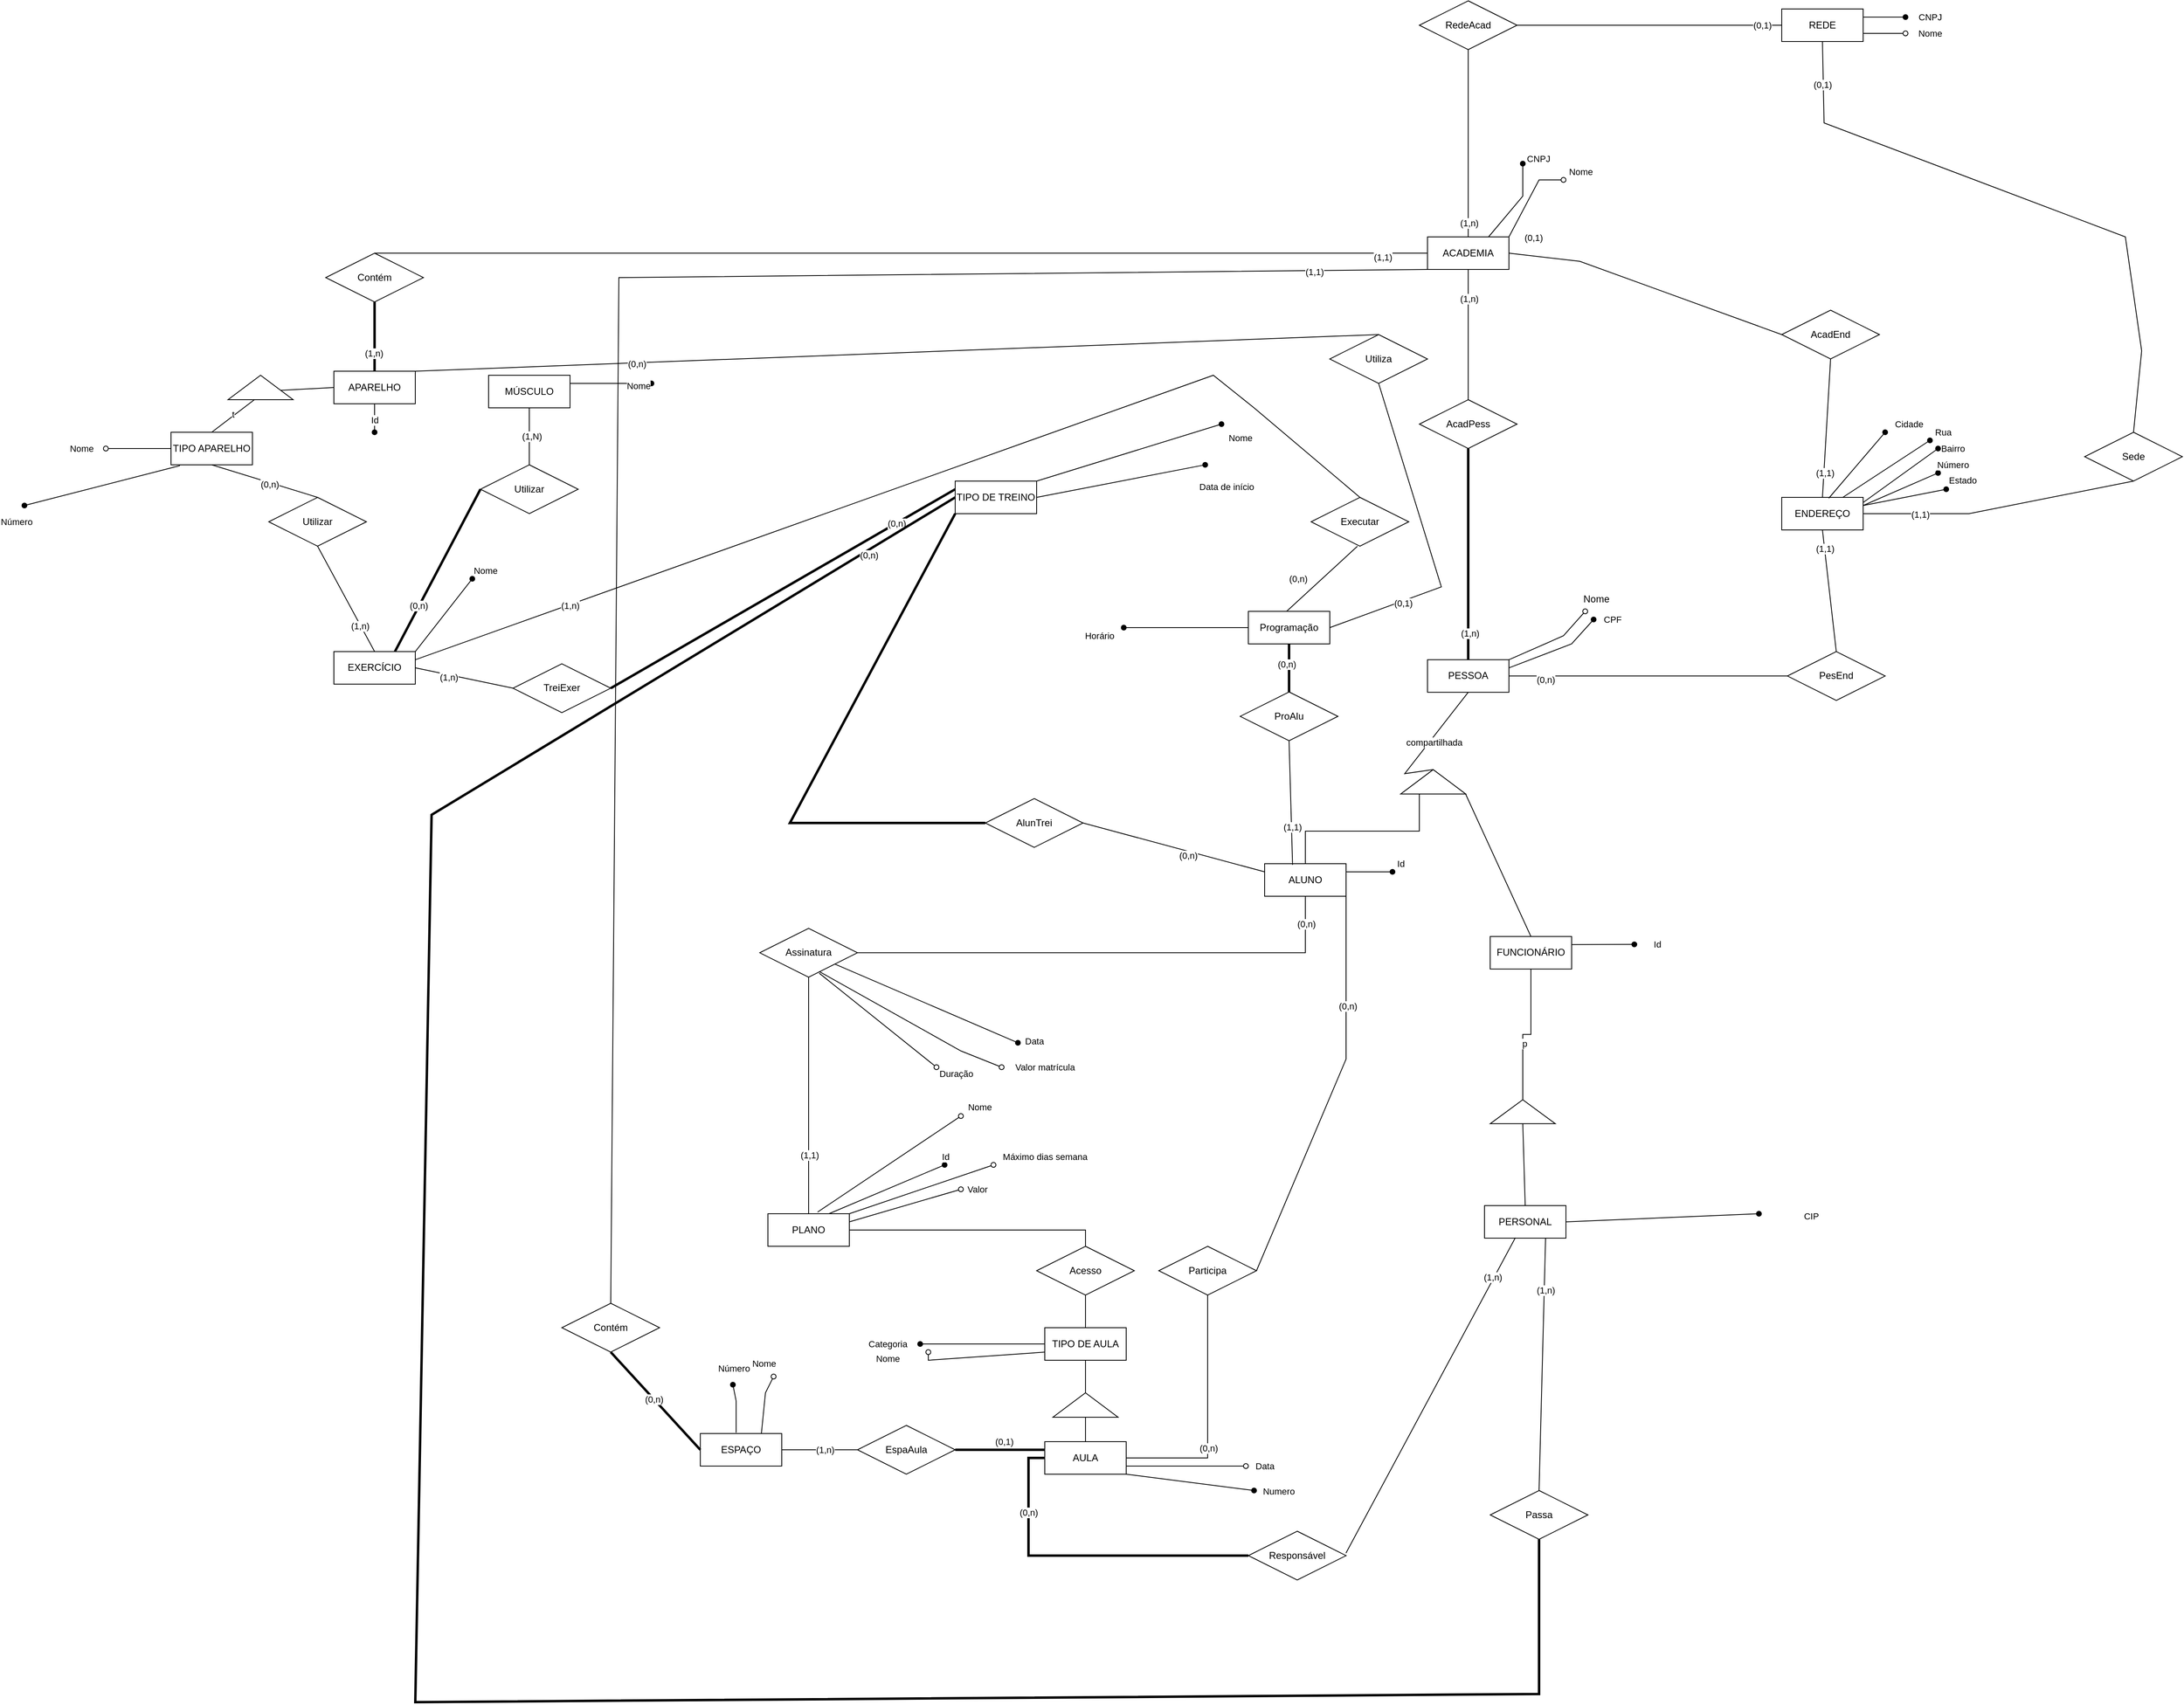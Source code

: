 <mxfile version="24.2.7" type="github">
  <diagram id="C5RBs43oDa-KdzZeNtuy" name="Page-1">
    <mxGraphModel dx="1364" dy="759" grid="1" gridSize="10" guides="1" tooltips="1" connect="1" arrows="1" fold="1" page="1" pageScale="1" pageWidth="4681" pageHeight="3300" math="0" shadow="0">
      <root>
        <mxCell id="WIyWlLk6GJQsqaUBKTNV-0" />
        <mxCell id="WIyWlLk6GJQsqaUBKTNV-1" parent="WIyWlLk6GJQsqaUBKTNV-0" />
        <mxCell id="Lp6nR-XO7YD9SZ0UYjuW-0" value="ACADEMIA" style="whiteSpace=wrap;html=1;align=center;" parent="WIyWlLk6GJQsqaUBKTNV-1" vertex="1">
          <mxGeometry x="2493" y="320" width="100" height="40" as="geometry" />
        </mxCell>
        <mxCell id="Lp6nR-XO7YD9SZ0UYjuW-2" value="AcadPess" style="shape=rhombus;perimeter=rhombusPerimeter;whiteSpace=wrap;html=1;align=center;" parent="WIyWlLk6GJQsqaUBKTNV-1" vertex="1">
          <mxGeometry x="2483" y="520" width="120" height="60" as="geometry" />
        </mxCell>
        <mxCell id="Lp6nR-XO7YD9SZ0UYjuW-3" value="" style="endArrow=none;html=1;rounded=0;exitX=0.5;exitY=0;exitDx=0;exitDy=0;" parent="WIyWlLk6GJQsqaUBKTNV-1" source="Lp6nR-XO7YD9SZ0UYjuW-2" target="Lp6nR-XO7YD9SZ0UYjuW-0" edge="1">
          <mxGeometry width="50" height="50" relative="1" as="geometry">
            <mxPoint x="2473" y="700" as="sourcePoint" />
            <mxPoint x="2473" y="650" as="targetPoint" />
          </mxGeometry>
        </mxCell>
        <mxCell id="Wm1rloiSxH-T9bncRFvr-54" value="(1,n)" style="edgeLabel;html=1;align=center;verticalAlign=middle;resizable=0;points=[];" parent="Lp6nR-XO7YD9SZ0UYjuW-3" vertex="1" connectable="0">
          <mxGeometry x="0.554" y="-1" relative="1" as="geometry">
            <mxPoint as="offset" />
          </mxGeometry>
        </mxCell>
        <mxCell id="Lp6nR-XO7YD9SZ0UYjuW-5" value="REDE" style="whiteSpace=wrap;html=1;align=center;" parent="WIyWlLk6GJQsqaUBKTNV-1" vertex="1">
          <mxGeometry x="2928" y="40" width="100" height="40" as="geometry" />
        </mxCell>
        <mxCell id="Lp6nR-XO7YD9SZ0UYjuW-6" value="RedeAcad" style="shape=rhombus;perimeter=rhombusPerimeter;whiteSpace=wrap;html=1;align=center;" parent="WIyWlLk6GJQsqaUBKTNV-1" vertex="1">
          <mxGeometry x="2483" y="30" width="120" height="60" as="geometry" />
        </mxCell>
        <mxCell id="Lp6nR-XO7YD9SZ0UYjuW-7" value="" style="endArrow=none;html=1;rounded=0;exitX=0.5;exitY=0;exitDx=0;exitDy=0;entryX=0.5;entryY=1;entryDx=0;entryDy=0;shadow=0;strokeWidth=1;" parent="WIyWlLk6GJQsqaUBKTNV-1" source="Lp6nR-XO7YD9SZ0UYjuW-0" target="Lp6nR-XO7YD9SZ0UYjuW-6" edge="1">
          <mxGeometry relative="1" as="geometry">
            <mxPoint x="2653" y="650" as="sourcePoint" />
            <mxPoint x="2813" y="650" as="targetPoint" />
          </mxGeometry>
        </mxCell>
        <mxCell id="Wm1rloiSxH-T9bncRFvr-53" value="(1,n)" style="edgeLabel;html=1;align=center;verticalAlign=middle;resizable=0;points=[];" parent="Lp6nR-XO7YD9SZ0UYjuW-7" vertex="1" connectable="0">
          <mxGeometry x="-0.849" y="-1" relative="1" as="geometry">
            <mxPoint as="offset" />
          </mxGeometry>
        </mxCell>
        <mxCell id="Lp6nR-XO7YD9SZ0UYjuW-8" value="" style="endArrow=none;html=1;rounded=0;entryX=0;entryY=0.5;entryDx=0;entryDy=0;exitX=1;exitY=0.5;exitDx=0;exitDy=0;" parent="WIyWlLk6GJQsqaUBKTNV-1" source="Lp6nR-XO7YD9SZ0UYjuW-6" target="Lp6nR-XO7YD9SZ0UYjuW-5" edge="1">
          <mxGeometry relative="1" as="geometry">
            <mxPoint x="2653" y="650" as="sourcePoint" />
            <mxPoint x="2813" y="650" as="targetPoint" />
          </mxGeometry>
        </mxCell>
        <mxCell id="Wm1rloiSxH-T9bncRFvr-52" value="(0,1)" style="edgeLabel;html=1;align=center;verticalAlign=middle;resizable=0;points=[];" parent="Lp6nR-XO7YD9SZ0UYjuW-8" vertex="1" connectable="0">
          <mxGeometry x="0.852" relative="1" as="geometry">
            <mxPoint as="offset" />
          </mxGeometry>
        </mxCell>
        <mxCell id="Lp6nR-XO7YD9SZ0UYjuW-29" value="ENDEREÇO" style="whiteSpace=wrap;html=1;align=center;" parent="WIyWlLk6GJQsqaUBKTNV-1" vertex="1">
          <mxGeometry x="2928" y="640" width="100" height="40" as="geometry" />
        </mxCell>
        <mxCell id="Lp6nR-XO7YD9SZ0UYjuW-32" value="AcadEnd" style="shape=rhombus;perimeter=rhombusPerimeter;whiteSpace=wrap;html=1;align=center;" parent="WIyWlLk6GJQsqaUBKTNV-1" vertex="1">
          <mxGeometry x="2928" y="410" width="120" height="60" as="geometry" />
        </mxCell>
        <mxCell id="Lp6nR-XO7YD9SZ0UYjuW-33" value="PesEnd" style="shape=rhombus;perimeter=rhombusPerimeter;whiteSpace=wrap;html=1;align=center;" parent="WIyWlLk6GJQsqaUBKTNV-1" vertex="1">
          <mxGeometry x="2935" y="829.42" width="120" height="60" as="geometry" />
        </mxCell>
        <mxCell id="Pqf1q-5HvZE4MUK6Lj2k-0" value="PESSOA" style="whiteSpace=wrap;html=1;align=center;" parent="WIyWlLk6GJQsqaUBKTNV-1" vertex="1">
          <mxGeometry x="2493" y="839.42" width="100" height="40" as="geometry" />
        </mxCell>
        <mxCell id="Pqf1q-5HvZE4MUK6Lj2k-1" value="FUNCIONÁRIO" style="whiteSpace=wrap;html=1;align=center;" parent="WIyWlLk6GJQsqaUBKTNV-1" vertex="1">
          <mxGeometry x="2570" y="1179.42" width="100" height="40" as="geometry" />
        </mxCell>
        <mxCell id="Pqf1q-5HvZE4MUK6Lj2k-3" value="PLANO" style="whiteSpace=wrap;html=1;align=center;" parent="WIyWlLk6GJQsqaUBKTNV-1" vertex="1">
          <mxGeometry x="1683" y="1520" width="100" height="40" as="geometry" />
        </mxCell>
        <mxCell id="Wm1rloiSxH-T9bncRFvr-33" value="" style="edgeStyle=orthogonalEdgeStyle;rounded=0;orthogonalLoop=1;jettySize=auto;html=1;endArrow=none;endFill=0;" parent="WIyWlLk6GJQsqaUBKTNV-1" source="Pqf1q-5HvZE4MUK6Lj2k-7" target="Wm1rloiSxH-T9bncRFvr-30" edge="1">
          <mxGeometry relative="1" as="geometry">
            <Array as="points">
              <mxPoint x="2483" y="1050" />
              <mxPoint x="2343" y="1050" />
            </Array>
          </mxGeometry>
        </mxCell>
        <mxCell id="Pqf1q-5HvZE4MUK6Lj2k-7" value="" style="triangle;whiteSpace=wrap;html=1;direction=north;" parent="WIyWlLk6GJQsqaUBKTNV-1" vertex="1">
          <mxGeometry x="2460" y="974.42" width="80" height="30" as="geometry" />
        </mxCell>
        <mxCell id="Pqf1q-5HvZE4MUK6Lj2k-9" value="" style="endArrow=none;html=1;rounded=0;exitX=1;exitY=0.5;exitDx=0;exitDy=0;entryX=0.5;entryY=1;entryDx=0;entryDy=0;" parent="WIyWlLk6GJQsqaUBKTNV-1" source="Pqf1q-5HvZE4MUK6Lj2k-7" target="Pqf1q-5HvZE4MUK6Lj2k-0" edge="1">
          <mxGeometry width="50" height="50" relative="1" as="geometry">
            <mxPoint x="2450" y="949.42" as="sourcePoint" />
            <mxPoint x="2465" y="949.42" as="targetPoint" />
            <Array as="points">
              <mxPoint x="2465" y="979.42" />
            </Array>
          </mxGeometry>
        </mxCell>
        <mxCell id="Wm1rloiSxH-T9bncRFvr-112" value="compartilhada" style="edgeLabel;html=1;align=center;verticalAlign=middle;resizable=0;points=[];" parent="Pqf1q-5HvZE4MUK6Lj2k-9" vertex="1" connectable="0">
          <mxGeometry x="0.084" y="-4" relative="1" as="geometry">
            <mxPoint as="offset" />
          </mxGeometry>
        </mxCell>
        <mxCell id="Pqf1q-5HvZE4MUK6Lj2k-10" value="" style="endArrow=none;html=1;rounded=0;entryX=0.014;entryY=0.995;entryDx=0;entryDy=0;exitX=0.5;exitY=0;exitDx=0;exitDy=0;entryPerimeter=0;" parent="WIyWlLk6GJQsqaUBKTNV-1" source="Pqf1q-5HvZE4MUK6Lj2k-1" target="Pqf1q-5HvZE4MUK6Lj2k-7" edge="1">
          <mxGeometry width="50" height="50" relative="1" as="geometry">
            <mxPoint x="2530" y="1054.42" as="sourcePoint" />
            <mxPoint x="2580" y="1004.42" as="targetPoint" />
          </mxGeometry>
        </mxCell>
        <mxCell id="Wm1rloiSxH-T9bncRFvr-32" value="" style="edgeStyle=orthogonalEdgeStyle;rounded=0;orthogonalLoop=1;jettySize=auto;html=1;endArrow=none;endFill=0;" parent="WIyWlLk6GJQsqaUBKTNV-1" source="Pqf1q-5HvZE4MUK6Lj2k-12" target="Wm1rloiSxH-T9bncRFvr-30" edge="1">
          <mxGeometry relative="1" as="geometry" />
        </mxCell>
        <mxCell id="Wm1rloiSxH-T9bncRFvr-74" value="(0,n)" style="edgeLabel;html=1;align=center;verticalAlign=middle;resizable=0;points=[];" parent="Wm1rloiSxH-T9bncRFvr-32" vertex="1" connectable="0">
          <mxGeometry x="0.891" y="-1" relative="1" as="geometry">
            <mxPoint as="offset" />
          </mxGeometry>
        </mxCell>
        <mxCell id="Pqf1q-5HvZE4MUK6Lj2k-12" value="Assinatura" style="shape=rhombus;perimeter=rhombusPerimeter;whiteSpace=wrap;html=1;align=center;" parent="WIyWlLk6GJQsqaUBKTNV-1" vertex="1">
          <mxGeometry x="1673" y="1169.42" width="120" height="60" as="geometry" />
        </mxCell>
        <mxCell id="Pqf1q-5HvZE4MUK6Lj2k-14" value="" style="endArrow=none;html=1;rounded=0;entryX=0.5;entryY=1;entryDx=0;entryDy=0;exitX=0.5;exitY=0;exitDx=0;exitDy=0;" parent="WIyWlLk6GJQsqaUBKTNV-1" source="Pqf1q-5HvZE4MUK6Lj2k-3" target="Pqf1q-5HvZE4MUK6Lj2k-12" edge="1">
          <mxGeometry width="50" height="50" relative="1" as="geometry">
            <mxPoint x="1858" y="1260" as="sourcePoint" />
            <mxPoint x="1858" y="1240" as="targetPoint" />
          </mxGeometry>
        </mxCell>
        <mxCell id="Wm1rloiSxH-T9bncRFvr-72" value="(1,1)" style="edgeLabel;html=1;align=center;verticalAlign=middle;resizable=0;points=[];" parent="Pqf1q-5HvZE4MUK6Lj2k-14" vertex="1" connectable="0">
          <mxGeometry x="-0.504" y="-1" relative="1" as="geometry">
            <mxPoint as="offset" />
          </mxGeometry>
        </mxCell>
        <mxCell id="Pqf1q-5HvZE4MUK6Lj2k-15" value="" style="endArrow=none;html=1;rounded=0;entryX=0;entryY=0.5;entryDx=0;entryDy=0;exitX=1;exitY=0.5;exitDx=0;exitDy=0;" parent="WIyWlLk6GJQsqaUBKTNV-1" source="Lp6nR-XO7YD9SZ0UYjuW-0" target="Lp6nR-XO7YD9SZ0UYjuW-32" edge="1">
          <mxGeometry width="50" height="50" relative="1" as="geometry">
            <mxPoint x="2683" y="710" as="sourcePoint" />
            <mxPoint x="2733" y="660" as="targetPoint" />
            <Array as="points">
              <mxPoint x="2680" y="350" />
            </Array>
          </mxGeometry>
        </mxCell>
        <mxCell id="Wm1rloiSxH-T9bncRFvr-60" value="(0,1)" style="edgeLabel;html=1;align=center;verticalAlign=middle;resizable=0;points=[];" parent="Pqf1q-5HvZE4MUK6Lj2k-15" vertex="1" connectable="0">
          <mxGeometry x="-0.672" y="-3" relative="1" as="geometry">
            <mxPoint x="-27" y="-29" as="offset" />
          </mxGeometry>
        </mxCell>
        <mxCell id="Pqf1q-5HvZE4MUK6Lj2k-16" value="" style="endArrow=none;html=1;rounded=0;entryX=0.5;entryY=1;entryDx=0;entryDy=0;exitX=0.5;exitY=0;exitDx=0;exitDy=0;" parent="WIyWlLk6GJQsqaUBKTNV-1" source="Lp6nR-XO7YD9SZ0UYjuW-29" target="Lp6nR-XO7YD9SZ0UYjuW-32" edge="1">
          <mxGeometry width="50" height="50" relative="1" as="geometry">
            <mxPoint x="2808" y="710" as="sourcePoint" />
            <mxPoint x="2858" y="660" as="targetPoint" />
          </mxGeometry>
        </mxCell>
        <mxCell id="Wm1rloiSxH-T9bncRFvr-61" value="(1,1)" style="edgeLabel;html=1;align=center;verticalAlign=middle;resizable=0;points=[];" parent="Pqf1q-5HvZE4MUK6Lj2k-16" vertex="1" connectable="0">
          <mxGeometry x="-0.639" y="-1" relative="1" as="geometry">
            <mxPoint as="offset" />
          </mxGeometry>
        </mxCell>
        <mxCell id="Pqf1q-5HvZE4MUK6Lj2k-17" value="" style="endArrow=none;html=1;rounded=0;exitX=1;exitY=0.5;exitDx=0;exitDy=0;entryX=0;entryY=0.5;entryDx=0;entryDy=0;" parent="WIyWlLk6GJQsqaUBKTNV-1" source="Pqf1q-5HvZE4MUK6Lj2k-0" target="Lp6nR-XO7YD9SZ0UYjuW-33" edge="1">
          <mxGeometry width="50" height="50" relative="1" as="geometry">
            <mxPoint x="2700" y="829.42" as="sourcePoint" />
            <mxPoint x="2750" y="779.42" as="targetPoint" />
          </mxGeometry>
        </mxCell>
        <mxCell id="Wm1rloiSxH-T9bncRFvr-56" value="(0,n)" style="edgeLabel;html=1;align=center;verticalAlign=middle;resizable=0;points=[];" parent="Pqf1q-5HvZE4MUK6Lj2k-17" vertex="1" connectable="0">
          <mxGeometry x="-0.739" y="-4" relative="1" as="geometry">
            <mxPoint as="offset" />
          </mxGeometry>
        </mxCell>
        <mxCell id="Pqf1q-5HvZE4MUK6Lj2k-18" value="" style="endArrow=none;html=1;rounded=0;entryX=0.5;entryY=1;entryDx=0;entryDy=0;exitX=0.5;exitY=0;exitDx=0;exitDy=0;" parent="WIyWlLk6GJQsqaUBKTNV-1" source="Lp6nR-XO7YD9SZ0UYjuW-33" target="Lp6nR-XO7YD9SZ0UYjuW-29" edge="1">
          <mxGeometry width="50" height="50" relative="1" as="geometry">
            <mxPoint x="2808" y="710" as="sourcePoint" />
            <mxPoint x="2858" y="660" as="targetPoint" />
          </mxGeometry>
        </mxCell>
        <mxCell id="Wm1rloiSxH-T9bncRFvr-57" value="(1,1)" style="edgeLabel;html=1;align=center;verticalAlign=middle;resizable=0;points=[];" parent="Pqf1q-5HvZE4MUK6Lj2k-18" vertex="1" connectable="0">
          <mxGeometry x="0.69" relative="1" as="geometry">
            <mxPoint as="offset" />
          </mxGeometry>
        </mxCell>
        <mxCell id="Pqf1q-5HvZE4MUK6Lj2k-19" value="Sede" style="shape=rhombus;perimeter=rhombusPerimeter;whiteSpace=wrap;html=1;align=center;" parent="WIyWlLk6GJQsqaUBKTNV-1" vertex="1">
          <mxGeometry x="3300" y="560" width="120" height="60" as="geometry" />
        </mxCell>
        <mxCell id="Pqf1q-5HvZE4MUK6Lj2k-20" value="" style="endArrow=none;html=1;rounded=0;entryX=0.5;entryY=1;entryDx=0;entryDy=0;exitX=0.5;exitY=0;exitDx=0;exitDy=0;" parent="WIyWlLk6GJQsqaUBKTNV-1" source="Pqf1q-5HvZE4MUK6Lj2k-19" target="Lp6nR-XO7YD9SZ0UYjuW-5" edge="1">
          <mxGeometry width="50" height="50" relative="1" as="geometry">
            <mxPoint x="2988" y="650" as="sourcePoint" />
            <mxPoint x="2988" y="600" as="targetPoint" />
            <Array as="points">
              <mxPoint x="3370" y="460" />
              <mxPoint x="3350" y="320" />
              <mxPoint x="2980" y="180" />
            </Array>
          </mxGeometry>
        </mxCell>
        <mxCell id="Wm1rloiSxH-T9bncRFvr-59" value="(0,1)" style="edgeLabel;html=1;align=center;verticalAlign=middle;resizable=0;points=[];" parent="Pqf1q-5HvZE4MUK6Lj2k-20" vertex="1" connectable="0">
          <mxGeometry x="0.858" y="1" relative="1" as="geometry">
            <mxPoint as="offset" />
          </mxGeometry>
        </mxCell>
        <mxCell id="Pqf1q-5HvZE4MUK6Lj2k-21" value="" style="endArrow=none;html=1;rounded=0;entryX=0.5;entryY=1;entryDx=0;entryDy=0;exitX=1;exitY=0.5;exitDx=0;exitDy=0;" parent="WIyWlLk6GJQsqaUBKTNV-1" source="Lp6nR-XO7YD9SZ0UYjuW-29" target="Pqf1q-5HvZE4MUK6Lj2k-19" edge="1">
          <mxGeometry width="50" height="50" relative="1" as="geometry">
            <mxPoint x="2968" y="740" as="sourcePoint" />
            <mxPoint x="3018" y="690" as="targetPoint" />
            <Array as="points">
              <mxPoint x="3158" y="660" />
            </Array>
          </mxGeometry>
        </mxCell>
        <mxCell id="Wm1rloiSxH-T9bncRFvr-58" value="(1,1)" style="edgeLabel;html=1;align=center;verticalAlign=middle;resizable=0;points=[];" parent="Pqf1q-5HvZE4MUK6Lj2k-21" vertex="1" connectable="0">
          <mxGeometry x="-0.585" y="-1" relative="1" as="geometry">
            <mxPoint as="offset" />
          </mxGeometry>
        </mxCell>
        <mxCell id="Pqf1q-5HvZE4MUK6Lj2k-37" value="APARELHO" style="whiteSpace=wrap;html=1;align=center;" parent="WIyWlLk6GJQsqaUBKTNV-1" vertex="1">
          <mxGeometry x="1150" y="485" width="100" height="40" as="geometry" />
        </mxCell>
        <mxCell id="Pqf1q-5HvZE4MUK6Lj2k-38" value="AULA" style="whiteSpace=wrap;html=1;align=center;" parent="WIyWlLk6GJQsqaUBKTNV-1" vertex="1">
          <mxGeometry x="2023" y="1800" width="100" height="40" as="geometry" />
        </mxCell>
        <mxCell id="Pqf1q-5HvZE4MUK6Lj2k-74" value="" style="edgeStyle=orthogonalEdgeStyle;rounded=0;orthogonalLoop=1;jettySize=auto;html=1;endArrow=none;endFill=0;" parent="WIyWlLk6GJQsqaUBKTNV-1" source="Pqf1q-5HvZE4MUK6Lj2k-39" target="Pqf1q-5HvZE4MUK6Lj2k-73" edge="1">
          <mxGeometry relative="1" as="geometry" />
        </mxCell>
        <mxCell id="Pqf1q-5HvZE4MUK6Lj2k-39" value="Acesso" style="shape=rhombus;perimeter=rhombusPerimeter;whiteSpace=wrap;html=1;align=center;" parent="WIyWlLk6GJQsqaUBKTNV-1" vertex="1">
          <mxGeometry x="2013" y="1560" width="120" height="60" as="geometry" />
        </mxCell>
        <mxCell id="Pqf1q-5HvZE4MUK6Lj2k-40" value="" style="endArrow=none;html=1;rounded=0;exitX=1;exitY=0.5;exitDx=0;exitDy=0;entryX=0.5;entryY=0;entryDx=0;entryDy=0;" parent="WIyWlLk6GJQsqaUBKTNV-1" source="Pqf1q-5HvZE4MUK6Lj2k-3" target="Pqf1q-5HvZE4MUK6Lj2k-39" edge="1">
          <mxGeometry width="50" height="50" relative="1" as="geometry">
            <mxPoint x="1918" y="1540" as="sourcePoint" />
            <mxPoint x="1803" y="1420" as="targetPoint" />
            <Array as="points">
              <mxPoint x="2073" y="1540" />
            </Array>
          </mxGeometry>
        </mxCell>
        <mxCell id="Pqf1q-5HvZE4MUK6Lj2k-44" value="Contém" style="shape=rhombus;perimeter=rhombusPerimeter;whiteSpace=wrap;html=1;align=center;" parent="WIyWlLk6GJQsqaUBKTNV-1" vertex="1">
          <mxGeometry x="1140" y="340" width="120" height="60" as="geometry" />
        </mxCell>
        <mxCell id="Pqf1q-5HvZE4MUK6Lj2k-45" value="" style="endArrow=none;html=1;rounded=0;exitX=0.5;exitY=0;exitDx=0;exitDy=0;entryX=0;entryY=0.5;entryDx=0;entryDy=0;" parent="WIyWlLk6GJQsqaUBKTNV-1" source="Pqf1q-5HvZE4MUK6Lj2k-44" target="Lp6nR-XO7YD9SZ0UYjuW-0" edge="1">
          <mxGeometry width="50" height="50" relative="1" as="geometry">
            <mxPoint x="2513" y="650" as="sourcePoint" />
            <mxPoint x="2423" y="630" as="targetPoint" />
          </mxGeometry>
        </mxCell>
        <mxCell id="Wm1rloiSxH-T9bncRFvr-63" value="(1,1)" style="edgeLabel;html=1;align=center;verticalAlign=middle;resizable=0;points=[];" parent="Pqf1q-5HvZE4MUK6Lj2k-45" vertex="1" connectable="0">
          <mxGeometry x="0.914" y="-5" relative="1" as="geometry">
            <mxPoint as="offset" />
          </mxGeometry>
        </mxCell>
        <mxCell id="Pqf1q-5HvZE4MUK6Lj2k-46" value="" style="endArrow=none;html=1;rounded=0;entryX=0.5;entryY=1;entryDx=0;entryDy=0;exitX=0.5;exitY=0;exitDx=0;exitDy=0;strokeWidth=3;" parent="WIyWlLk6GJQsqaUBKTNV-1" source="Pqf1q-5HvZE4MUK6Lj2k-37" target="Pqf1q-5HvZE4MUK6Lj2k-44" edge="1">
          <mxGeometry width="50" height="50" relative="1" as="geometry">
            <mxPoint x="1570" y="465" as="sourcePoint" />
            <mxPoint x="1620" y="415" as="targetPoint" />
          </mxGeometry>
        </mxCell>
        <mxCell id="Wm1rloiSxH-T9bncRFvr-62" value="(1,n)" style="edgeLabel;html=1;align=center;verticalAlign=middle;resizable=0;points=[];" parent="Pqf1q-5HvZE4MUK6Lj2k-46" vertex="1" connectable="0">
          <mxGeometry x="-0.485" y="1" relative="1" as="geometry">
            <mxPoint as="offset" />
          </mxGeometry>
        </mxCell>
        <mxCell id="Pqf1q-5HvZE4MUK6Lj2k-65" value="" style="edgeStyle=orthogonalEdgeStyle;rounded=0;orthogonalLoop=1;jettySize=auto;html=1;entryX=0;entryY=0.5;entryDx=0;entryDy=0;endArrow=none;endFill=0;strokeWidth=3;" parent="WIyWlLk6GJQsqaUBKTNV-1" source="Pqf1q-5HvZE4MUK6Lj2k-68" target="Pqf1q-5HvZE4MUK6Lj2k-38" edge="1">
          <mxGeometry relative="1" as="geometry">
            <mxPoint x="1943" y="1660" as="sourcePoint" />
          </mxGeometry>
        </mxCell>
        <mxCell id="Wm1rloiSxH-T9bncRFvr-70" value="(0,n)" style="edgeLabel;html=1;align=center;verticalAlign=middle;resizable=0;points=[];" parent="Pqf1q-5HvZE4MUK6Lj2k-65" vertex="1" connectable="0">
          <mxGeometry x="0.576" relative="1" as="geometry">
            <mxPoint as="offset" />
          </mxGeometry>
        </mxCell>
        <mxCell id="Pqf1q-5HvZE4MUK6Lj2k-68" value="Responsável" style="shape=rhombus;perimeter=rhombusPerimeter;whiteSpace=wrap;html=1;align=center;" parent="WIyWlLk6GJQsqaUBKTNV-1" vertex="1">
          <mxGeometry x="2273" y="1910" width="120" height="60" as="geometry" />
        </mxCell>
        <mxCell id="Pqf1q-5HvZE4MUK6Lj2k-73" value="TIPO DE AULA" style="whiteSpace=wrap;html=1;align=center;" parent="WIyWlLk6GJQsqaUBKTNV-1" vertex="1">
          <mxGeometry x="2023" y="1660" width="100" height="40" as="geometry" />
        </mxCell>
        <mxCell id="Pqf1q-5HvZE4MUK6Lj2k-79" value="" style="edgeStyle=orthogonalEdgeStyle;rounded=0;orthogonalLoop=1;jettySize=auto;html=1;endArrow=none;endFill=0;" parent="WIyWlLk6GJQsqaUBKTNV-1" source="Pqf1q-5HvZE4MUK6Lj2k-76" target="Pqf1q-5HvZE4MUK6Lj2k-38" edge="1">
          <mxGeometry relative="1" as="geometry" />
        </mxCell>
        <mxCell id="Pqf1q-5HvZE4MUK6Lj2k-76" value="" style="triangle;whiteSpace=wrap;html=1;direction=north;" parent="WIyWlLk6GJQsqaUBKTNV-1" vertex="1">
          <mxGeometry x="2033" y="1740" width="80" height="30" as="geometry" />
        </mxCell>
        <mxCell id="Pqf1q-5HvZE4MUK6Lj2k-77" value="" style="edgeStyle=orthogonalEdgeStyle;rounded=0;orthogonalLoop=1;jettySize=auto;html=1;endArrow=none;endFill=0;exitX=0.5;exitY=1;exitDx=0;exitDy=0;entryX=1;entryY=0.5;entryDx=0;entryDy=0;" parent="WIyWlLk6GJQsqaUBKTNV-1" source="Pqf1q-5HvZE4MUK6Lj2k-73" target="Pqf1q-5HvZE4MUK6Lj2k-76" edge="1">
          <mxGeometry relative="1" as="geometry">
            <mxPoint x="2083" y="1630" as="sourcePoint" />
            <mxPoint x="2083" y="1670" as="targetPoint" />
          </mxGeometry>
        </mxCell>
        <mxCell id="Pqf1q-5HvZE4MUK6Lj2k-78" value="" style="edgeStyle=orthogonalEdgeStyle;rounded=0;orthogonalLoop=1;jettySize=auto;html=1;endArrow=none;endFill=0;exitX=0.5;exitY=1;exitDx=0;exitDy=0;entryX=1;entryY=0.5;entryDx=0;entryDy=0;" parent="WIyWlLk6GJQsqaUBKTNV-1" source="Pqf1q-5HvZE4MUK6Lj2k-73" target="Pqf1q-5HvZE4MUK6Lj2k-76" edge="1">
          <mxGeometry relative="1" as="geometry">
            <mxPoint x="2073" y="1700" as="sourcePoint" />
            <mxPoint x="2073" y="1740" as="targetPoint" />
            <Array as="points">
              <mxPoint x="2073" y="1710" />
              <mxPoint x="2073" y="1710" />
            </Array>
          </mxGeometry>
        </mxCell>
        <mxCell id="Pqf1q-5HvZE4MUK6Lj2k-80" value="Participa" style="shape=rhombus;perimeter=rhombusPerimeter;whiteSpace=wrap;html=1;align=center;" parent="WIyWlLk6GJQsqaUBKTNV-1" vertex="1">
          <mxGeometry x="2163" y="1560" width="120" height="60" as="geometry" />
        </mxCell>
        <mxCell id="Pqf1q-5HvZE4MUK6Lj2k-83" value="" style="endArrow=none;html=1;rounded=0;entryX=0.5;entryY=1;entryDx=0;entryDy=0;exitX=1;exitY=0.5;exitDx=0;exitDy=0;" parent="WIyWlLk6GJQsqaUBKTNV-1" source="Pqf1q-5HvZE4MUK6Lj2k-38" target="Pqf1q-5HvZE4MUK6Lj2k-80" edge="1">
          <mxGeometry relative="1" as="geometry">
            <mxPoint x="1933" y="1720" as="sourcePoint" />
            <mxPoint x="2093" y="1720" as="targetPoint" />
            <Array as="points">
              <mxPoint x="2223" y="1820" />
            </Array>
          </mxGeometry>
        </mxCell>
        <mxCell id="e0rEkXWP7JvXS5Pqornp-36" value="(0,n)" style="edgeLabel;html=1;align=center;verticalAlign=middle;resizable=0;points=[];" vertex="1" connectable="0" parent="Pqf1q-5HvZE4MUK6Lj2k-83">
          <mxGeometry x="-0.253" y="-1" relative="1" as="geometry">
            <mxPoint as="offset" />
          </mxGeometry>
        </mxCell>
        <mxCell id="Wm1rloiSxH-T9bncRFvr-0" value="TIPO DE TREINO" style="whiteSpace=wrap;html=1;align=center;" parent="WIyWlLk6GJQsqaUBKTNV-1" vertex="1">
          <mxGeometry x="1913" y="620" width="100" height="40" as="geometry" />
        </mxCell>
        <mxCell id="Wm1rloiSxH-T9bncRFvr-8" value="EXERCÍCIO" style="whiteSpace=wrap;html=1;align=center;" parent="WIyWlLk6GJQsqaUBKTNV-1" vertex="1">
          <mxGeometry x="1150" y="829.42" width="100" height="40" as="geometry" />
        </mxCell>
        <mxCell id="Wm1rloiSxH-T9bncRFvr-9" value="TreiExer" style="shape=rhombus;perimeter=rhombusPerimeter;whiteSpace=wrap;html=1;align=center;" parent="WIyWlLk6GJQsqaUBKTNV-1" vertex="1">
          <mxGeometry x="1370" y="844.42" width="120" height="60" as="geometry" />
        </mxCell>
        <mxCell id="Wm1rloiSxH-T9bncRFvr-19" value="" style="endArrow=none;html=1;rounded=0;entryX=0;entryY=0.25;entryDx=0;entryDy=0;exitX=1;exitY=0.5;exitDx=0;exitDy=0;strokeWidth=3;" parent="WIyWlLk6GJQsqaUBKTNV-1" source="Wm1rloiSxH-T9bncRFvr-9" target="Wm1rloiSxH-T9bncRFvr-0" edge="1">
          <mxGeometry width="50" height="50" relative="1" as="geometry">
            <mxPoint x="2043" y="870" as="sourcePoint" />
            <mxPoint x="2093" y="820" as="targetPoint" />
          </mxGeometry>
        </mxCell>
        <mxCell id="Wm1rloiSxH-T9bncRFvr-68" value="(0,n)" style="edgeLabel;html=1;align=center;verticalAlign=middle;resizable=0;points=[];" parent="Wm1rloiSxH-T9bncRFvr-19" vertex="1" connectable="0">
          <mxGeometry x="0.661" relative="1" as="geometry">
            <mxPoint as="offset" />
          </mxGeometry>
        </mxCell>
        <mxCell id="Wm1rloiSxH-T9bncRFvr-20" value="" style="endArrow=none;html=1;rounded=0;entryX=1;entryY=0.5;entryDx=0;entryDy=0;exitX=0;exitY=0.5;exitDx=0;exitDy=0;" parent="WIyWlLk6GJQsqaUBKTNV-1" source="Wm1rloiSxH-T9bncRFvr-9" target="Wm1rloiSxH-T9bncRFvr-8" edge="1">
          <mxGeometry width="50" height="50" relative="1" as="geometry">
            <mxPoint x="1510" y="720" as="sourcePoint" />
            <mxPoint x="1570" y="720" as="targetPoint" />
          </mxGeometry>
        </mxCell>
        <mxCell id="Wm1rloiSxH-T9bncRFvr-69" value="(1,n)" style="edgeLabel;html=1;align=center;verticalAlign=middle;resizable=0;points=[];" parent="Wm1rloiSxH-T9bncRFvr-20" vertex="1" connectable="0">
          <mxGeometry x="0.31" y="3" relative="1" as="geometry">
            <mxPoint as="offset" />
          </mxGeometry>
        </mxCell>
        <mxCell id="Wm1rloiSxH-T9bncRFvr-21" value="" style="endArrow=none;html=1;rounded=0;entryX=0.5;entryY=0;entryDx=0;entryDy=0;exitX=0.5;exitY=1;exitDx=0;exitDy=0;strokeWidth=1;" parent="WIyWlLk6GJQsqaUBKTNV-1" source="Wm1rloiSxH-T9bncRFvr-22" target="Wm1rloiSxH-T9bncRFvr-8" edge="1">
          <mxGeometry width="50" height="50" relative="1" as="geometry">
            <mxPoint x="1390" y="720" as="sourcePoint" />
            <mxPoint x="1340" y="720" as="targetPoint" />
          </mxGeometry>
        </mxCell>
        <mxCell id="Wm1rloiSxH-T9bncRFvr-65" value="(1,n)" style="edgeLabel;html=1;align=center;verticalAlign=middle;resizable=0;points=[];" parent="Wm1rloiSxH-T9bncRFvr-21" vertex="1" connectable="0">
          <mxGeometry x="0.51" y="-1" relative="1" as="geometry">
            <mxPoint as="offset" />
          </mxGeometry>
        </mxCell>
        <mxCell id="Wm1rloiSxH-T9bncRFvr-22" value="Utilizar" style="shape=rhombus;perimeter=rhombusPerimeter;whiteSpace=wrap;html=1;align=center;" parent="WIyWlLk6GJQsqaUBKTNV-1" vertex="1">
          <mxGeometry x="1070" y="640" width="120" height="60" as="geometry" />
        </mxCell>
        <mxCell id="Wm1rloiSxH-T9bncRFvr-30" value="ALUNO" style="whiteSpace=wrap;html=1;align=center;" parent="WIyWlLk6GJQsqaUBKTNV-1" vertex="1">
          <mxGeometry x="2293" y="1090" width="100" height="40" as="geometry" />
        </mxCell>
        <mxCell id="Wm1rloiSxH-T9bncRFvr-31" value="" style="endArrow=none;html=1;rounded=0;exitX=0.5;exitY=0;exitDx=0;exitDy=0;entryX=0.5;entryY=1;entryDx=0;entryDy=0;strokeWidth=3;" parent="WIyWlLk6GJQsqaUBKTNV-1" source="Pqf1q-5HvZE4MUK6Lj2k-0" target="Lp6nR-XO7YD9SZ0UYjuW-2" edge="1">
          <mxGeometry width="50" height="50" relative="1" as="geometry">
            <mxPoint x="2553" y="640" as="sourcePoint" />
            <mxPoint x="2553" y="590" as="targetPoint" />
          </mxGeometry>
        </mxCell>
        <mxCell id="Wm1rloiSxH-T9bncRFvr-55" value="(1,n)" style="edgeLabel;html=1;align=center;verticalAlign=middle;resizable=0;points=[];" parent="Wm1rloiSxH-T9bncRFvr-31" vertex="1" connectable="0">
          <mxGeometry x="-0.75" y="-2" relative="1" as="geometry">
            <mxPoint as="offset" />
          </mxGeometry>
        </mxCell>
        <mxCell id="Wm1rloiSxH-T9bncRFvr-35" value="" style="endArrow=none;html=1;rounded=0;entryX=1;entryY=1;entryDx=0;entryDy=0;exitX=1;exitY=0.5;exitDx=0;exitDy=0;" parent="WIyWlLk6GJQsqaUBKTNV-1" source="Pqf1q-5HvZE4MUK6Lj2k-80" target="Wm1rloiSxH-T9bncRFvr-30" edge="1">
          <mxGeometry width="50" height="50" relative="1" as="geometry">
            <mxPoint x="2393" y="1420" as="sourcePoint" />
            <mxPoint x="2443" y="1370" as="targetPoint" />
            <Array as="points">
              <mxPoint x="2393" y="1330" />
            </Array>
          </mxGeometry>
        </mxCell>
        <mxCell id="e0rEkXWP7JvXS5Pqornp-37" value="(0,n)" style="edgeLabel;html=1;align=center;verticalAlign=middle;resizable=0;points=[];" vertex="1" connectable="0" parent="Wm1rloiSxH-T9bncRFvr-35">
          <mxGeometry x="0.444" y="-2" relative="1" as="geometry">
            <mxPoint as="offset" />
          </mxGeometry>
        </mxCell>
        <mxCell id="Wm1rloiSxH-T9bncRFvr-39" value="" style="edgeStyle=orthogonalEdgeStyle;rounded=0;orthogonalLoop=1;jettySize=auto;html=1;endArrow=none;endFill=0;" parent="WIyWlLk6GJQsqaUBKTNV-1" source="Wm1rloiSxH-T9bncRFvr-38" target="Pqf1q-5HvZE4MUK6Lj2k-1" edge="1">
          <mxGeometry relative="1" as="geometry" />
        </mxCell>
        <mxCell id="Wm1rloiSxH-T9bncRFvr-131" value="p" style="edgeLabel;html=1;align=center;verticalAlign=middle;resizable=0;points=[];" parent="Wm1rloiSxH-T9bncRFvr-39" vertex="1" connectable="0">
          <mxGeometry x="-0.183" y="-2" relative="1" as="geometry">
            <mxPoint as="offset" />
          </mxGeometry>
        </mxCell>
        <mxCell id="Wm1rloiSxH-T9bncRFvr-38" value="" style="triangle;whiteSpace=wrap;html=1;direction=north;" parent="WIyWlLk6GJQsqaUBKTNV-1" vertex="1">
          <mxGeometry x="2570" y="1380" width="80" height="29.42" as="geometry" />
        </mxCell>
        <mxCell id="Wm1rloiSxH-T9bncRFvr-40" value="PERSONAL" style="whiteSpace=wrap;html=1;align=center;" parent="WIyWlLk6GJQsqaUBKTNV-1" vertex="1">
          <mxGeometry x="2563" y="1510" width="100" height="40" as="geometry" />
        </mxCell>
        <mxCell id="Wm1rloiSxH-T9bncRFvr-41" value="" style="endArrow=none;html=1;rounded=0;entryX=0;entryY=0.5;entryDx=0;entryDy=0;exitX=0.5;exitY=0;exitDx=0;exitDy=0;" parent="WIyWlLk6GJQsqaUBKTNV-1" source="Wm1rloiSxH-T9bncRFvr-40" target="Wm1rloiSxH-T9bncRFvr-38" edge="1">
          <mxGeometry width="50" height="50" relative="1" as="geometry">
            <mxPoint x="2634.4" y="1630.58" as="sourcePoint" />
            <mxPoint x="2580" y="1549.42" as="targetPoint" />
          </mxGeometry>
        </mxCell>
        <mxCell id="Wm1rloiSxH-T9bncRFvr-43" value="" style="endArrow=none;html=1;rounded=0;exitX=0.379;exitY=0.986;exitDx=0;exitDy=0;exitPerimeter=0;entryX=0.999;entryY=0.448;entryDx=0;entryDy=0;entryPerimeter=0;" parent="WIyWlLk6GJQsqaUBKTNV-1" source="Wm1rloiSxH-T9bncRFvr-40" target="Pqf1q-5HvZE4MUK6Lj2k-68" edge="1">
          <mxGeometry width="50" height="50" relative="1" as="geometry">
            <mxPoint x="2593" y="1550" as="sourcePoint" />
            <mxPoint x="2523" y="1680" as="targetPoint" />
          </mxGeometry>
        </mxCell>
        <mxCell id="Wm1rloiSxH-T9bncRFvr-71" value="(1,n)" style="edgeLabel;html=1;align=center;verticalAlign=middle;resizable=0;points=[];" parent="Wm1rloiSxH-T9bncRFvr-43" vertex="1" connectable="0">
          <mxGeometry x="-0.745" y="-2" relative="1" as="geometry">
            <mxPoint as="offset" />
          </mxGeometry>
        </mxCell>
        <mxCell id="Wm1rloiSxH-T9bncRFvr-84" value="" style="endArrow=oval;html=1;rounded=0;exitX=0.75;exitY=0;exitDx=0;exitDy=0;endFill=1;" parent="WIyWlLk6GJQsqaUBKTNV-1" source="Lp6nR-XO7YD9SZ0UYjuW-0" edge="1">
          <mxGeometry relative="1" as="geometry">
            <mxPoint x="2580" y="330" as="sourcePoint" />
            <mxPoint x="2610" y="230" as="targetPoint" />
            <Array as="points">
              <mxPoint x="2610" y="270" />
            </Array>
          </mxGeometry>
        </mxCell>
        <mxCell id="Wm1rloiSxH-T9bncRFvr-85" value="CNPJ" style="edgeLabel;html=1;align=center;verticalAlign=middle;resizable=0;points=[];" parent="Wm1rloiSxH-T9bncRFvr-84" vertex="1" connectable="0">
          <mxGeometry x="0.666" y="-1" relative="1" as="geometry">
            <mxPoint x="18" y="-24" as="offset" />
          </mxGeometry>
        </mxCell>
        <mxCell id="Wm1rloiSxH-T9bncRFvr-86" value="" style="endArrow=oval;html=1;rounded=0;exitX=1;exitY=0;exitDx=0;exitDy=0;endFill=0;" parent="WIyWlLk6GJQsqaUBKTNV-1" source="Lp6nR-XO7YD9SZ0UYjuW-0" edge="1">
          <mxGeometry relative="1" as="geometry">
            <mxPoint x="2578" y="330" as="sourcePoint" />
            <mxPoint x="2660" y="250" as="targetPoint" />
            <Array as="points">
              <mxPoint x="2630" y="250" />
            </Array>
          </mxGeometry>
        </mxCell>
        <mxCell id="Wm1rloiSxH-T9bncRFvr-87" value="Nome" style="edgeLabel;html=1;align=center;verticalAlign=middle;resizable=0;points=[];" parent="Wm1rloiSxH-T9bncRFvr-86" vertex="1" connectable="0">
          <mxGeometry x="0.666" y="-1" relative="1" as="geometry">
            <mxPoint x="39" y="-11" as="offset" />
          </mxGeometry>
        </mxCell>
        <mxCell id="Wm1rloiSxH-T9bncRFvr-88" value="" style="endArrow=oval;html=1;rounded=0;exitX=0.75;exitY=0;exitDx=0;exitDy=0;endFill=1;" parent="WIyWlLk6GJQsqaUBKTNV-1" source="Lp6nR-XO7YD9SZ0UYjuW-29" edge="1">
          <mxGeometry relative="1" as="geometry">
            <mxPoint x="3040" y="620" as="sourcePoint" />
            <mxPoint x="3110" y="570" as="targetPoint" />
          </mxGeometry>
        </mxCell>
        <mxCell id="Wm1rloiSxH-T9bncRFvr-91" value="Rua" style="edgeLabel;html=1;align=center;verticalAlign=middle;resizable=0;points=[];" parent="Wm1rloiSxH-T9bncRFvr-88" vertex="1" connectable="0">
          <mxGeometry x="0.359" y="1" relative="1" as="geometry">
            <mxPoint x="50" y="-32" as="offset" />
          </mxGeometry>
        </mxCell>
        <mxCell id="Wm1rloiSxH-T9bncRFvr-89" value="" style="endArrow=oval;html=1;rounded=0;endFill=1;exitX=1.004;exitY=0.15;exitDx=0;exitDy=0;exitPerimeter=0;" parent="WIyWlLk6GJQsqaUBKTNV-1" source="Lp6nR-XO7YD9SZ0UYjuW-29" edge="1">
          <mxGeometry relative="1" as="geometry">
            <mxPoint x="3030" y="640" as="sourcePoint" />
            <mxPoint x="3120" y="580" as="targetPoint" />
          </mxGeometry>
        </mxCell>
        <mxCell id="Wm1rloiSxH-T9bncRFvr-92" value="Bairro" style="edgeLabel;html=1;align=center;verticalAlign=middle;resizable=0;points=[];" parent="Wm1rloiSxH-T9bncRFvr-89" vertex="1" connectable="0">
          <mxGeometry x="0.23" y="1" relative="1" as="geometry">
            <mxPoint x="54" y="-25" as="offset" />
          </mxGeometry>
        </mxCell>
        <mxCell id="Wm1rloiSxH-T9bncRFvr-93" value="" style="endArrow=oval;html=1;rounded=0;endFill=1;exitX=1;exitY=0.25;exitDx=0;exitDy=0;" parent="WIyWlLk6GJQsqaUBKTNV-1" source="Lp6nR-XO7YD9SZ0UYjuW-29" edge="1">
          <mxGeometry relative="1" as="geometry">
            <mxPoint x="3038" y="656" as="sourcePoint" />
            <mxPoint x="3120" y="610" as="targetPoint" />
          </mxGeometry>
        </mxCell>
        <mxCell id="Wm1rloiSxH-T9bncRFvr-94" value="Número" style="edgeLabel;html=1;align=center;verticalAlign=middle;resizable=0;points=[];" parent="Wm1rloiSxH-T9bncRFvr-93" vertex="1" connectable="0">
          <mxGeometry x="0.23" y="1" relative="1" as="geometry">
            <mxPoint x="54" y="-25" as="offset" />
          </mxGeometry>
        </mxCell>
        <mxCell id="Wm1rloiSxH-T9bncRFvr-95" value="" style="endArrow=oval;html=1;rounded=0;exitX=0.578;exitY=0.025;exitDx=0;exitDy=0;endFill=1;exitPerimeter=0;" parent="WIyWlLk6GJQsqaUBKTNV-1" source="Lp6nR-XO7YD9SZ0UYjuW-29" edge="1">
          <mxGeometry relative="1" as="geometry">
            <mxPoint x="2997.7" y="620.68" as="sourcePoint" />
            <mxPoint x="3055" y="560" as="targetPoint" />
          </mxGeometry>
        </mxCell>
        <mxCell id="Wm1rloiSxH-T9bncRFvr-96" value="Cidade" style="edgeLabel;html=1;align=center;verticalAlign=middle;resizable=0;points=[];" parent="Wm1rloiSxH-T9bncRFvr-95" vertex="1" connectable="0">
          <mxGeometry x="0.359" y="1" relative="1" as="geometry">
            <mxPoint x="52" y="-35" as="offset" />
          </mxGeometry>
        </mxCell>
        <mxCell id="Wm1rloiSxH-T9bncRFvr-97" value="" style="endArrow=oval;html=1;rounded=0;endFill=1;exitX=1;exitY=0.25;exitDx=0;exitDy=0;" parent="WIyWlLk6GJQsqaUBKTNV-1" source="Lp6nR-XO7YD9SZ0UYjuW-29" edge="1">
          <mxGeometry relative="1" as="geometry">
            <mxPoint x="3038" y="660" as="sourcePoint" />
            <mxPoint x="3130" y="630" as="targetPoint" />
          </mxGeometry>
        </mxCell>
        <mxCell id="Wm1rloiSxH-T9bncRFvr-98" value="Estado" style="edgeLabel;html=1;align=center;verticalAlign=middle;resizable=0;points=[];" parent="Wm1rloiSxH-T9bncRFvr-97" vertex="1" connectable="0">
          <mxGeometry x="0.23" y="1" relative="1" as="geometry">
            <mxPoint x="59" y="-18" as="offset" />
          </mxGeometry>
        </mxCell>
        <mxCell id="Wm1rloiSxH-T9bncRFvr-99" value="" style="endArrow=oval;html=1;rounded=0;exitX=1;exitY=0.25;exitDx=0;exitDy=0;endFill=1;" parent="WIyWlLk6GJQsqaUBKTNV-1" source="Lp6nR-XO7YD9SZ0UYjuW-5" edge="1">
          <mxGeometry relative="1" as="geometry">
            <mxPoint x="2850" y="150" as="sourcePoint" />
            <mxPoint x="3080" y="50" as="targetPoint" />
          </mxGeometry>
        </mxCell>
        <mxCell id="Wm1rloiSxH-T9bncRFvr-100" value="CNPJ" style="edgeLabel;html=1;align=center;verticalAlign=middle;resizable=0;points=[];container=1;" parent="Wm1rloiSxH-T9bncRFvr-99" vertex="1" connectable="0">
          <mxGeometry x="0.479" relative="1" as="geometry">
            <mxPoint x="43" as="offset" />
          </mxGeometry>
        </mxCell>
        <mxCell id="Wm1rloiSxH-T9bncRFvr-101" value="" style="endArrow=oval;html=1;rounded=0;exitX=1;exitY=0.75;exitDx=0;exitDy=0;endFill=0;" parent="WIyWlLk6GJQsqaUBKTNV-1" source="Lp6nR-XO7YD9SZ0UYjuW-5" edge="1">
          <mxGeometry relative="1" as="geometry">
            <mxPoint x="3017" y="60" as="sourcePoint" />
            <mxPoint x="3080" y="70" as="targetPoint" />
          </mxGeometry>
        </mxCell>
        <mxCell id="Wm1rloiSxH-T9bncRFvr-102" value="Nome" style="edgeLabel;html=1;align=center;verticalAlign=middle;resizable=0;points=[];container=1;" parent="Wm1rloiSxH-T9bncRFvr-101" vertex="1" connectable="0">
          <mxGeometry x="0.479" relative="1" as="geometry">
            <mxPoint x="43" as="offset" />
          </mxGeometry>
        </mxCell>
        <mxCell id="Wm1rloiSxH-T9bncRFvr-103" value="" style="endArrow=oval;html=1;rounded=0;exitX=1;exitY=0;exitDx=0;exitDy=0;endFill=0;" parent="WIyWlLk6GJQsqaUBKTNV-1" source="Pqf1q-5HvZE4MUK6Lj2k-0" target="Wm1rloiSxH-T9bncRFvr-104" edge="1">
          <mxGeometry relative="1" as="geometry">
            <mxPoint x="2650" y="680" as="sourcePoint" />
            <mxPoint x="2690" y="810" as="targetPoint" />
            <Array as="points">
              <mxPoint x="2660" y="810" />
            </Array>
          </mxGeometry>
        </mxCell>
        <mxCell id="Wm1rloiSxH-T9bncRFvr-104" value="Nome" style="text;html=1;align=center;verticalAlign=middle;resizable=0;points=[];autosize=1;strokeColor=none;fillColor=none;" parent="WIyWlLk6GJQsqaUBKTNV-1" vertex="1">
          <mxGeometry x="2670" y="750" width="60" height="30" as="geometry" />
        </mxCell>
        <mxCell id="Wm1rloiSxH-T9bncRFvr-107" value="" style="endArrow=oval;html=1;rounded=0;exitX=1;exitY=0.25;exitDx=0;exitDy=0;endFill=1;" parent="WIyWlLk6GJQsqaUBKTNV-1" source="Pqf1q-5HvZE4MUK6Lj2k-0" edge="1">
          <mxGeometry relative="1" as="geometry">
            <mxPoint x="2603" y="849" as="sourcePoint" />
            <mxPoint x="2697" y="790" as="targetPoint" />
            <Array as="points">
              <mxPoint x="2670" y="820" />
            </Array>
          </mxGeometry>
        </mxCell>
        <mxCell id="Wm1rloiSxH-T9bncRFvr-108" value="CPF" style="edgeLabel;html=1;align=center;verticalAlign=middle;resizable=0;points=[];" parent="Wm1rloiSxH-T9bncRFvr-107" vertex="1" connectable="0">
          <mxGeometry x="0.548" y="-2" relative="1" as="geometry">
            <mxPoint x="40" y="-22" as="offset" />
          </mxGeometry>
        </mxCell>
        <mxCell id="Wm1rloiSxH-T9bncRFvr-113" value="" style="endArrow=oval;html=1;rounded=0;exitX=1;exitY=0.25;exitDx=0;exitDy=0;endFill=1;" parent="WIyWlLk6GJQsqaUBKTNV-1" source="Wm1rloiSxH-T9bncRFvr-30" edge="1">
          <mxGeometry relative="1" as="geometry">
            <mxPoint x="2470" y="1090" as="sourcePoint" />
            <mxPoint x="2450" y="1100" as="targetPoint" />
          </mxGeometry>
        </mxCell>
        <mxCell id="e0rEkXWP7JvXS5Pqornp-24" value="Id" style="edgeLabel;html=1;align=center;verticalAlign=middle;resizable=0;points=[];" vertex="1" connectable="0" parent="Wm1rloiSxH-T9bncRFvr-113">
          <mxGeometry x="0.228" y="4" relative="1" as="geometry">
            <mxPoint x="32" y="-6" as="offset" />
          </mxGeometry>
        </mxCell>
        <mxCell id="Wm1rloiSxH-T9bncRFvr-115" value="" style="endArrow=oval;html=1;rounded=0;exitX=1;exitY=0.25;exitDx=0;exitDy=0;endFill=1;" parent="WIyWlLk6GJQsqaUBKTNV-1" source="Pqf1q-5HvZE4MUK6Lj2k-1" edge="1">
          <mxGeometry relative="1" as="geometry">
            <mxPoint x="2670" y="1179.42" as="sourcePoint" />
            <mxPoint x="2747" y="1189.09" as="targetPoint" />
          </mxGeometry>
        </mxCell>
        <mxCell id="Wm1rloiSxH-T9bncRFvr-116" value="Id" style="edgeLabel;html=1;align=center;verticalAlign=middle;resizable=0;points=[];" parent="Wm1rloiSxH-T9bncRFvr-115" vertex="1" connectable="0">
          <mxGeometry x="0.45" y="-1" relative="1" as="geometry">
            <mxPoint x="49" y="-1" as="offset" />
          </mxGeometry>
        </mxCell>
        <mxCell id="Wm1rloiSxH-T9bncRFvr-118" value="" style="endArrow=oval;html=1;rounded=0;exitX=1;exitY=0.75;exitDx=0;exitDy=0;endFill=0;" parent="WIyWlLk6GJQsqaUBKTNV-1" source="Pqf1q-5HvZE4MUK6Lj2k-38" edge="1">
          <mxGeometry relative="1" as="geometry">
            <mxPoint x="2210" y="1890" as="sourcePoint" />
            <mxPoint x="2270" y="1830" as="targetPoint" />
          </mxGeometry>
        </mxCell>
        <mxCell id="Wm1rloiSxH-T9bncRFvr-119" value="Data" style="edgeLabel;html=1;align=center;verticalAlign=middle;resizable=0;points=[];" parent="Wm1rloiSxH-T9bncRFvr-118" vertex="1" connectable="0">
          <mxGeometry x="0.429" y="-3" relative="1" as="geometry">
            <mxPoint x="65" y="-3" as="offset" />
          </mxGeometry>
        </mxCell>
        <mxCell id="Wm1rloiSxH-T9bncRFvr-121" value="ESPAÇO" style="whiteSpace=wrap;html=1;align=center;" parent="WIyWlLk6GJQsqaUBKTNV-1" vertex="1">
          <mxGeometry x="1600" y="1790" width="100" height="40" as="geometry" />
        </mxCell>
        <mxCell id="Wm1rloiSxH-T9bncRFvr-122" value="EspaAula" style="shape=rhombus;perimeter=rhombusPerimeter;whiteSpace=wrap;html=1;align=center;" parent="WIyWlLk6GJQsqaUBKTNV-1" vertex="1">
          <mxGeometry x="1793" y="1780" width="120" height="60" as="geometry" />
        </mxCell>
        <mxCell id="Wm1rloiSxH-T9bncRFvr-123" value="" style="endArrow=none;html=1;rounded=0;exitX=1;exitY=0.5;exitDx=0;exitDy=0;entryX=0;entryY=0.25;entryDx=0;entryDy=0;strokeWidth=3;" parent="WIyWlLk6GJQsqaUBKTNV-1" source="Wm1rloiSxH-T9bncRFvr-122" target="Pqf1q-5HvZE4MUK6Lj2k-38" edge="1">
          <mxGeometry relative="1" as="geometry">
            <mxPoint x="1870" y="1880" as="sourcePoint" />
            <mxPoint x="2030" y="1880" as="targetPoint" />
          </mxGeometry>
        </mxCell>
        <mxCell id="Wm1rloiSxH-T9bncRFvr-129" value="(0,1)" style="edgeLabel;html=1;align=center;verticalAlign=middle;resizable=0;points=[];" parent="Wm1rloiSxH-T9bncRFvr-123" vertex="1" connectable="0">
          <mxGeometry x="0.106" relative="1" as="geometry">
            <mxPoint x="-1" y="-10" as="offset" />
          </mxGeometry>
        </mxCell>
        <mxCell id="Wm1rloiSxH-T9bncRFvr-124" value="" style="endArrow=none;html=1;rounded=0;exitX=1;exitY=0.5;exitDx=0;exitDy=0;" parent="WIyWlLk6GJQsqaUBKTNV-1" source="Wm1rloiSxH-T9bncRFvr-121" target="Wm1rloiSxH-T9bncRFvr-122" edge="1">
          <mxGeometry relative="1" as="geometry">
            <mxPoint x="1980" y="1960" as="sourcePoint" />
            <mxPoint x="2140" y="1960" as="targetPoint" />
          </mxGeometry>
        </mxCell>
        <mxCell id="Wm1rloiSxH-T9bncRFvr-130" value="(1,n)" style="edgeLabel;html=1;align=center;verticalAlign=middle;resizable=0;points=[];" parent="Wm1rloiSxH-T9bncRFvr-124" vertex="1" connectable="0">
          <mxGeometry x="0.14" relative="1" as="geometry">
            <mxPoint as="offset" />
          </mxGeometry>
        </mxCell>
        <mxCell id="Wm1rloiSxH-T9bncRFvr-125" value="Contém" style="shape=rhombus;perimeter=rhombusPerimeter;whiteSpace=wrap;html=1;align=center;" parent="WIyWlLk6GJQsqaUBKTNV-1" vertex="1">
          <mxGeometry x="1430" y="1630" width="120" height="60" as="geometry" />
        </mxCell>
        <mxCell id="Wm1rloiSxH-T9bncRFvr-127" value="" style="endArrow=none;html=1;rounded=0;exitX=0.5;exitY=1;exitDx=0;exitDy=0;entryX=0;entryY=0.5;entryDx=0;entryDy=0;strokeWidth=3;" parent="WIyWlLk6GJQsqaUBKTNV-1" source="Wm1rloiSxH-T9bncRFvr-125" target="Wm1rloiSxH-T9bncRFvr-121" edge="1">
          <mxGeometry relative="1" as="geometry">
            <mxPoint x="1980" y="1720" as="sourcePoint" />
            <mxPoint x="2140" y="1720" as="targetPoint" />
          </mxGeometry>
        </mxCell>
        <mxCell id="Wm1rloiSxH-T9bncRFvr-133" value="(0,n)" style="edgeLabel;html=1;align=center;verticalAlign=middle;resizable=0;points=[];" parent="Wm1rloiSxH-T9bncRFvr-127" vertex="1" connectable="0">
          <mxGeometry x="-0.036" relative="1" as="geometry">
            <mxPoint as="offset" />
          </mxGeometry>
        </mxCell>
        <mxCell id="Wm1rloiSxH-T9bncRFvr-128" value="" style="endArrow=none;html=1;rounded=0;exitX=0.5;exitY=0;exitDx=0;exitDy=0;entryX=0;entryY=1;entryDx=0;entryDy=0;" parent="WIyWlLk6GJQsqaUBKTNV-1" source="Wm1rloiSxH-T9bncRFvr-125" target="Lp6nR-XO7YD9SZ0UYjuW-0" edge="1">
          <mxGeometry relative="1" as="geometry">
            <mxPoint x="2600" y="1250" as="sourcePoint" />
            <mxPoint x="2420" y="620" as="targetPoint" />
            <Array as="points">
              <mxPoint x="1500" y="370" />
            </Array>
          </mxGeometry>
        </mxCell>
        <mxCell id="Wm1rloiSxH-T9bncRFvr-132" value="(1,1)" style="edgeLabel;html=1;align=center;verticalAlign=middle;resizable=0;points=[];" parent="Wm1rloiSxH-T9bncRFvr-128" vertex="1" connectable="0">
          <mxGeometry x="0.876" y="-1" relative="1" as="geometry">
            <mxPoint as="offset" />
          </mxGeometry>
        </mxCell>
        <mxCell id="Wm1rloiSxH-T9bncRFvr-137" value="" style="endArrow=oval;html=1;rounded=0;exitX=1;exitY=0;exitDx=0;exitDy=0;endFill=1;" parent="WIyWlLk6GJQsqaUBKTNV-1" source="Wm1rloiSxH-T9bncRFvr-8" edge="1">
          <mxGeometry relative="1" as="geometry">
            <mxPoint x="1550" y="760" as="sourcePoint" />
            <mxPoint x="1320" y="740" as="targetPoint" />
          </mxGeometry>
        </mxCell>
        <mxCell id="Wm1rloiSxH-T9bncRFvr-138" value="Nome" style="edgeLabel;html=1;align=center;verticalAlign=middle;resizable=0;points=[];" parent="Wm1rloiSxH-T9bncRFvr-137" vertex="1" connectable="0">
          <mxGeometry x="0.281" y="1" relative="1" as="geometry">
            <mxPoint x="42" y="-42" as="offset" />
          </mxGeometry>
        </mxCell>
        <mxCell id="Wm1rloiSxH-T9bncRFvr-141" value="MÚSCULO" style="whiteSpace=wrap;html=1;align=center;" parent="WIyWlLk6GJQsqaUBKTNV-1" vertex="1">
          <mxGeometry x="1340" y="490.0" width="100" height="40" as="geometry" />
        </mxCell>
        <mxCell id="Wm1rloiSxH-T9bncRFvr-142" value="Utilizar" style="shape=rhombus;perimeter=rhombusPerimeter;whiteSpace=wrap;html=1;align=center;" parent="WIyWlLk6GJQsqaUBKTNV-1" vertex="1">
          <mxGeometry x="1330" y="600" width="120" height="60" as="geometry" />
        </mxCell>
        <mxCell id="Wm1rloiSxH-T9bncRFvr-143" value="" style="endArrow=none;html=1;rounded=0;exitX=0.75;exitY=0;exitDx=0;exitDy=0;entryX=0;entryY=0.5;entryDx=0;entryDy=0;strokeWidth=3;" parent="WIyWlLk6GJQsqaUBKTNV-1" source="Wm1rloiSxH-T9bncRFvr-8" target="Wm1rloiSxH-T9bncRFvr-142" edge="1">
          <mxGeometry relative="1" as="geometry">
            <mxPoint x="1550" y="760" as="sourcePoint" />
            <mxPoint x="1710" y="760" as="targetPoint" />
          </mxGeometry>
        </mxCell>
        <mxCell id="Wm1rloiSxH-T9bncRFvr-146" value="(0,n)" style="edgeLabel;html=1;align=center;verticalAlign=middle;resizable=0;points=[];" parent="Wm1rloiSxH-T9bncRFvr-143" vertex="1" connectable="0">
          <mxGeometry x="-0.435" y="1" relative="1" as="geometry">
            <mxPoint as="offset" />
          </mxGeometry>
        </mxCell>
        <mxCell id="Wm1rloiSxH-T9bncRFvr-144" value="" style="endArrow=none;html=1;rounded=0;exitX=0.5;exitY=0;exitDx=0;exitDy=0;entryX=0.5;entryY=1;entryDx=0;entryDy=0;" parent="WIyWlLk6GJQsqaUBKTNV-1" source="Wm1rloiSxH-T9bncRFvr-142" target="Wm1rloiSxH-T9bncRFvr-141" edge="1">
          <mxGeometry relative="1" as="geometry">
            <mxPoint x="1550" y="760" as="sourcePoint" />
            <mxPoint x="1710" y="760" as="targetPoint" />
          </mxGeometry>
        </mxCell>
        <mxCell id="Wm1rloiSxH-T9bncRFvr-145" value="(1,N)" style="edgeLabel;html=1;align=center;verticalAlign=middle;resizable=0;points=[];" parent="Wm1rloiSxH-T9bncRFvr-144" vertex="1" connectable="0">
          <mxGeometry x="0.011" y="-3" relative="1" as="geometry">
            <mxPoint as="offset" />
          </mxGeometry>
        </mxCell>
        <mxCell id="Wm1rloiSxH-T9bncRFvr-148" value="" style="endArrow=oval;html=1;rounded=0;exitX=1;exitY=0;exitDx=0;exitDy=0;endFill=1;" parent="WIyWlLk6GJQsqaUBKTNV-1" source="Wm1rloiSxH-T9bncRFvr-0" edge="1">
          <mxGeometry relative="1" as="geometry">
            <mxPoint x="2080" y="530" as="sourcePoint" />
            <mxPoint x="2240" y="550" as="targetPoint" />
          </mxGeometry>
        </mxCell>
        <mxCell id="Wm1rloiSxH-T9bncRFvr-149" value="Nome" style="edgeLabel;html=1;align=center;verticalAlign=middle;resizable=0;points=[];" parent="Wm1rloiSxH-T9bncRFvr-148" vertex="1" connectable="0">
          <mxGeometry x="0.74" y="-2" relative="1" as="geometry">
            <mxPoint x="52" y="6" as="offset" />
          </mxGeometry>
        </mxCell>
        <mxCell id="Wm1rloiSxH-T9bncRFvr-150" value="AlunTrei" style="shape=rhombus;perimeter=rhombusPerimeter;whiteSpace=wrap;html=1;align=center;" parent="WIyWlLk6GJQsqaUBKTNV-1" vertex="1">
          <mxGeometry x="1950" y="1010" width="120" height="60" as="geometry" />
        </mxCell>
        <mxCell id="Wm1rloiSxH-T9bncRFvr-151" value="" style="endArrow=none;html=1;rounded=0;exitX=1;exitY=0.5;exitDx=0;exitDy=0;entryX=0;entryY=0.25;entryDx=0;entryDy=0;" parent="WIyWlLk6GJQsqaUBKTNV-1" source="Wm1rloiSxH-T9bncRFvr-150" target="Wm1rloiSxH-T9bncRFvr-30" edge="1">
          <mxGeometry relative="1" as="geometry">
            <mxPoint x="2110" y="1110" as="sourcePoint" />
            <mxPoint x="2270" y="1110" as="targetPoint" />
          </mxGeometry>
        </mxCell>
        <mxCell id="Wm1rloiSxH-T9bncRFvr-156" value="(0,n)" style="edgeLabel;html=1;align=center;verticalAlign=middle;resizable=0;points=[];" parent="Wm1rloiSxH-T9bncRFvr-151" vertex="1" connectable="0">
          <mxGeometry x="0.166" y="-5" relative="1" as="geometry">
            <mxPoint as="offset" />
          </mxGeometry>
        </mxCell>
        <mxCell id="Wm1rloiSxH-T9bncRFvr-152" value="" style="endArrow=none;html=1;rounded=0;exitX=0;exitY=1;exitDx=0;exitDy=0;entryX=0;entryY=0.5;entryDx=0;entryDy=0;strokeWidth=3;" parent="WIyWlLk6GJQsqaUBKTNV-1" source="Wm1rloiSxH-T9bncRFvr-0" target="Wm1rloiSxH-T9bncRFvr-150" edge="1">
          <mxGeometry relative="1" as="geometry">
            <mxPoint x="1730" y="1000" as="sourcePoint" />
            <mxPoint x="1890" y="1000" as="targetPoint" />
            <Array as="points">
              <mxPoint x="1710" y="1040" />
            </Array>
          </mxGeometry>
        </mxCell>
        <mxCell id="Wm1rloiSxH-T9bncRFvr-153" value="Passa" style="shape=rhombus;perimeter=rhombusPerimeter;whiteSpace=wrap;html=1;align=center;" parent="WIyWlLk6GJQsqaUBKTNV-1" vertex="1">
          <mxGeometry x="2570" y="1860" width="120" height="60" as="geometry" />
        </mxCell>
        <mxCell id="Wm1rloiSxH-T9bncRFvr-154" value="" style="endArrow=none;html=1;rounded=0;exitX=0.75;exitY=1;exitDx=0;exitDy=0;entryX=0.5;entryY=0;entryDx=0;entryDy=0;" parent="WIyWlLk6GJQsqaUBKTNV-1" source="Wm1rloiSxH-T9bncRFvr-40" target="Wm1rloiSxH-T9bncRFvr-153" edge="1">
          <mxGeometry relative="1" as="geometry">
            <mxPoint x="2747.5" y="1550" as="sourcePoint" />
            <mxPoint x="2020" y="1590" as="targetPoint" />
          </mxGeometry>
        </mxCell>
        <mxCell id="Wm1rloiSxH-T9bncRFvr-159" value="(1,n)" style="edgeLabel;html=1;align=center;verticalAlign=middle;resizable=0;points=[];" parent="Wm1rloiSxH-T9bncRFvr-154" vertex="1" connectable="0">
          <mxGeometry x="-0.591" y="1" relative="1" as="geometry">
            <mxPoint as="offset" />
          </mxGeometry>
        </mxCell>
        <mxCell id="Wm1rloiSxH-T9bncRFvr-155" value="" style="endArrow=none;html=1;rounded=0;entryX=0.5;entryY=1;entryDx=0;entryDy=0;exitX=0;exitY=0.5;exitDx=0;exitDy=0;strokeWidth=3;" parent="WIyWlLk6GJQsqaUBKTNV-1" source="Wm1rloiSxH-T9bncRFvr-0" target="Wm1rloiSxH-T9bncRFvr-153" edge="1">
          <mxGeometry relative="1" as="geometry">
            <mxPoint x="2410" y="2040" as="sourcePoint" />
            <mxPoint x="2570" y="2040" as="targetPoint" />
            <Array as="points">
              <mxPoint x="1270" y="1030" />
              <mxPoint x="1250" y="2120" />
              <mxPoint x="2630" y="2110" />
            </Array>
          </mxGeometry>
        </mxCell>
        <mxCell id="Wm1rloiSxH-T9bncRFvr-157" value="(0,n)" style="edgeLabel;html=1;align=center;verticalAlign=middle;resizable=0;points=[];" parent="Wm1rloiSxH-T9bncRFvr-155" vertex="1" connectable="0">
          <mxGeometry x="-0.925" y="5" relative="1" as="geometry">
            <mxPoint x="1" as="offset" />
          </mxGeometry>
        </mxCell>
        <mxCell id="Wm1rloiSxH-T9bncRFvr-161" value="" style="endArrow=oval;html=1;rounded=0;exitX=1;exitY=0.5;exitDx=0;exitDy=0;endFill=1;" parent="WIyWlLk6GJQsqaUBKTNV-1" source="Wm1rloiSxH-T9bncRFvr-0" edge="1">
          <mxGeometry relative="1" as="geometry">
            <mxPoint x="2180" y="600" as="sourcePoint" />
            <mxPoint x="2220" y="600" as="targetPoint" />
          </mxGeometry>
        </mxCell>
        <mxCell id="Wm1rloiSxH-T9bncRFvr-162" value="Data de início" style="edgeLabel;html=1;align=center;verticalAlign=middle;resizable=0;points=[];" parent="Wm1rloiSxH-T9bncRFvr-161" vertex="1" connectable="0">
          <mxGeometry x="0.788" y="-1" relative="1" as="geometry">
            <mxPoint x="47" y="22" as="offset" />
          </mxGeometry>
        </mxCell>
        <mxCell id="Wm1rloiSxH-T9bncRFvr-171" value="Programação" style="whiteSpace=wrap;html=1;align=center;" parent="WIyWlLk6GJQsqaUBKTNV-1" vertex="1">
          <mxGeometry x="2273" y="780" width="100" height="40" as="geometry" />
        </mxCell>
        <mxCell id="Wm1rloiSxH-T9bncRFvr-172" value="ProAlu" style="shape=rhombus;perimeter=rhombusPerimeter;whiteSpace=wrap;html=1;align=center;" parent="WIyWlLk6GJQsqaUBKTNV-1" vertex="1">
          <mxGeometry x="2263" y="879" width="120" height="60" as="geometry" />
        </mxCell>
        <mxCell id="Wm1rloiSxH-T9bncRFvr-173" value="" style="endArrow=none;html=1;rounded=0;exitX=0.5;exitY=1;exitDx=0;exitDy=0;entryX=0.343;entryY=0.036;entryDx=0;entryDy=0;entryPerimeter=0;" parent="WIyWlLk6GJQsqaUBKTNV-1" source="Wm1rloiSxH-T9bncRFvr-172" target="Wm1rloiSxH-T9bncRFvr-30" edge="1">
          <mxGeometry relative="1" as="geometry">
            <mxPoint x="1970" y="950" as="sourcePoint" />
            <mxPoint x="2130" y="950" as="targetPoint" />
          </mxGeometry>
        </mxCell>
        <mxCell id="Wm1rloiSxH-T9bncRFvr-185" value="(1,1)" style="edgeLabel;html=1;align=center;verticalAlign=middle;resizable=0;points=[];" parent="Wm1rloiSxH-T9bncRFvr-173" vertex="1" connectable="0">
          <mxGeometry x="0.388" y="1" relative="1" as="geometry">
            <mxPoint as="offset" />
          </mxGeometry>
        </mxCell>
        <mxCell id="Wm1rloiSxH-T9bncRFvr-174" value="" style="endArrow=none;html=1;rounded=0;exitX=0.5;exitY=1;exitDx=0;exitDy=0;entryX=0.5;entryY=0;entryDx=0;entryDy=0;strokeWidth=3;" parent="WIyWlLk6GJQsqaUBKTNV-1" source="Wm1rloiSxH-T9bncRFvr-171" target="Wm1rloiSxH-T9bncRFvr-172" edge="1">
          <mxGeometry relative="1" as="geometry">
            <mxPoint x="2333" y="949" as="sourcePoint" />
            <mxPoint x="2337" y="1101" as="targetPoint" />
          </mxGeometry>
        </mxCell>
        <mxCell id="Wm1rloiSxH-T9bncRFvr-186" value="(0,n)" style="edgeLabel;html=1;align=center;verticalAlign=middle;resizable=0;points=[];" parent="Wm1rloiSxH-T9bncRFvr-174" vertex="1" connectable="0">
          <mxGeometry x="-0.16" y="-3" relative="1" as="geometry">
            <mxPoint as="offset" />
          </mxGeometry>
        </mxCell>
        <mxCell id="Wm1rloiSxH-T9bncRFvr-176" value="Executar" style="shape=rhombus;perimeter=rhombusPerimeter;whiteSpace=wrap;html=1;align=center;" parent="WIyWlLk6GJQsqaUBKTNV-1" vertex="1">
          <mxGeometry x="2350" y="640" width="120" height="60" as="geometry" />
        </mxCell>
        <mxCell id="Wm1rloiSxH-T9bncRFvr-178" value="" style="endArrow=none;html=1;rounded=0;entryX=0.5;entryY=0;entryDx=0;entryDy=0;exitX=0.5;exitY=1;exitDx=0;exitDy=0;" parent="WIyWlLk6GJQsqaUBKTNV-1" edge="1">
          <mxGeometry relative="1" as="geometry">
            <mxPoint x="2407.0" y="700" as="sourcePoint" />
            <mxPoint x="2320" y="780" as="targetPoint" />
          </mxGeometry>
        </mxCell>
        <mxCell id="Wm1rloiSxH-T9bncRFvr-184" value="(0,n)" style="edgeLabel;html=1;align=center;verticalAlign=middle;resizable=0;points=[];" parent="Wm1rloiSxH-T9bncRFvr-178" vertex="1" connectable="0">
          <mxGeometry x="0.526" y="1" relative="1" as="geometry">
            <mxPoint x="-8" y="-22" as="offset" />
          </mxGeometry>
        </mxCell>
        <mxCell id="Wm1rloiSxH-T9bncRFvr-179" value="" style="endArrow=none;html=1;rounded=0;entryX=0.5;entryY=0;entryDx=0;entryDy=0;exitX=1;exitY=0.25;exitDx=0;exitDy=0;" parent="WIyWlLk6GJQsqaUBKTNV-1" source="Wm1rloiSxH-T9bncRFvr-8" target="Wm1rloiSxH-T9bncRFvr-176" edge="1">
          <mxGeometry relative="1" as="geometry">
            <mxPoint x="2030" y="760" as="sourcePoint" />
            <mxPoint x="2190" y="760" as="targetPoint" />
            <Array as="points">
              <mxPoint x="2230" y="490" />
              <mxPoint x="2280" y="530" />
            </Array>
          </mxGeometry>
        </mxCell>
        <mxCell id="Wm1rloiSxH-T9bncRFvr-189" value="(1,n)" style="edgeLabel;html=1;align=center;verticalAlign=middle;resizable=0;points=[];" parent="Wm1rloiSxH-T9bncRFvr-179" vertex="1" connectable="0">
          <mxGeometry x="-0.685" y="-1" relative="1" as="geometry">
            <mxPoint as="offset" />
          </mxGeometry>
        </mxCell>
        <mxCell id="Wm1rloiSxH-T9bncRFvr-180" value="Utiliza" style="shape=rhombus;perimeter=rhombusPerimeter;whiteSpace=wrap;html=1;align=center;" parent="WIyWlLk6GJQsqaUBKTNV-1" vertex="1">
          <mxGeometry x="2373" y="440" width="120" height="60" as="geometry" />
        </mxCell>
        <mxCell id="Wm1rloiSxH-T9bncRFvr-181" value="" style="endArrow=none;html=1;rounded=0;exitX=0.5;exitY=1;exitDx=0;exitDy=0;entryX=1;entryY=0.5;entryDx=0;entryDy=0;" parent="WIyWlLk6GJQsqaUBKTNV-1" source="Wm1rloiSxH-T9bncRFvr-180" target="Wm1rloiSxH-T9bncRFvr-171" edge="1">
          <mxGeometry relative="1" as="geometry">
            <mxPoint x="2340" y="530" as="sourcePoint" />
            <mxPoint x="2500" y="530" as="targetPoint" />
            <Array as="points">
              <mxPoint x="2510" y="750" />
            </Array>
          </mxGeometry>
        </mxCell>
        <mxCell id="Wm1rloiSxH-T9bncRFvr-191" value="(0,1)" style="edgeLabel;html=1;align=center;verticalAlign=middle;resizable=0;points=[];" parent="Wm1rloiSxH-T9bncRFvr-181" vertex="1" connectable="0">
          <mxGeometry x="0.534" y="2" relative="1" as="geometry">
            <mxPoint as="offset" />
          </mxGeometry>
        </mxCell>
        <mxCell id="Wm1rloiSxH-T9bncRFvr-183" value="" style="endArrow=none;html=1;rounded=0;exitX=1;exitY=0;exitDx=0;exitDy=0;entryX=0.5;entryY=0;entryDx=0;entryDy=0;" parent="WIyWlLk6GJQsqaUBKTNV-1" source="Pqf1q-5HvZE4MUK6Lj2k-37" target="Wm1rloiSxH-T9bncRFvr-180" edge="1">
          <mxGeometry relative="1" as="geometry">
            <mxPoint x="1820" y="760" as="sourcePoint" />
            <mxPoint x="1980" y="760" as="targetPoint" />
          </mxGeometry>
        </mxCell>
        <mxCell id="Wm1rloiSxH-T9bncRFvr-190" value="(0,n)" style="edgeLabel;html=1;align=center;verticalAlign=middle;resizable=0;points=[];" parent="Wm1rloiSxH-T9bncRFvr-183" vertex="1" connectable="0">
          <mxGeometry x="-0.541" y="-1" relative="1" as="geometry">
            <mxPoint as="offset" />
          </mxGeometry>
        </mxCell>
        <mxCell id="Wm1rloiSxH-T9bncRFvr-187" value="" style="endArrow=none;html=1;rounded=0;entryX=0;entryY=0.5;entryDx=0;entryDy=0;endFill=0;startArrow=oval;startFill=1;" parent="WIyWlLk6GJQsqaUBKTNV-1" target="Wm1rloiSxH-T9bncRFvr-171" edge="1">
          <mxGeometry relative="1" as="geometry">
            <mxPoint x="2120" y="800" as="sourcePoint" />
            <mxPoint x="2250" y="800" as="targetPoint" />
          </mxGeometry>
        </mxCell>
        <mxCell id="Wm1rloiSxH-T9bncRFvr-188" value="Horário" style="edgeLabel;html=1;align=center;verticalAlign=middle;resizable=0;points=[];" parent="Wm1rloiSxH-T9bncRFvr-187" vertex="1" connectable="0">
          <mxGeometry x="-0.715" y="-1" relative="1" as="geometry">
            <mxPoint x="-52" y="9" as="offset" />
          </mxGeometry>
        </mxCell>
        <mxCell id="e0rEkXWP7JvXS5Pqornp-0" value="TIPO APARELHO" style="whiteSpace=wrap;html=1;align=center;" vertex="1" parent="WIyWlLk6GJQsqaUBKTNV-1">
          <mxGeometry x="950" y="560" width="100" height="40" as="geometry" />
        </mxCell>
        <mxCell id="e0rEkXWP7JvXS5Pqornp-1" value="" style="endArrow=none;html=1;rounded=0;exitX=0.5;exitY=0;exitDx=0;exitDy=0;entryX=0.5;entryY=1;entryDx=0;entryDy=0;" edge="1" parent="WIyWlLk6GJQsqaUBKTNV-1" source="Wm1rloiSxH-T9bncRFvr-22" target="e0rEkXWP7JvXS5Pqornp-0">
          <mxGeometry width="50" height="50" relative="1" as="geometry">
            <mxPoint x="1130" y="630" as="sourcePoint" />
            <mxPoint x="1190" y="530" as="targetPoint" />
          </mxGeometry>
        </mxCell>
        <mxCell id="e0rEkXWP7JvXS5Pqornp-41" value="(0,n)" style="edgeLabel;html=1;align=center;verticalAlign=middle;resizable=0;points=[];" vertex="1" connectable="0" parent="e0rEkXWP7JvXS5Pqornp-1">
          <mxGeometry x="-0.102" y="2" relative="1" as="geometry">
            <mxPoint as="offset" />
          </mxGeometry>
        </mxCell>
        <mxCell id="e0rEkXWP7JvXS5Pqornp-2" value="" style="endArrow=none;html=1;rounded=0;exitX=0.5;exitY=0;exitDx=0;exitDy=0;entryX=0;entryY=0.405;entryDx=0;entryDy=0;entryPerimeter=0;" edge="1" parent="WIyWlLk6GJQsqaUBKTNV-1" source="e0rEkXWP7JvXS5Pqornp-0" target="e0rEkXWP7JvXS5Pqornp-45">
          <mxGeometry width="50" height="50" relative="1" as="geometry">
            <mxPoint x="1310" y="700" as="sourcePoint" />
            <mxPoint x="1030" y="535" as="targetPoint" />
          </mxGeometry>
        </mxCell>
        <mxCell id="e0rEkXWP7JvXS5Pqornp-46" value="t" style="edgeLabel;html=1;align=center;verticalAlign=middle;resizable=0;points=[];" vertex="1" connectable="0" parent="e0rEkXWP7JvXS5Pqornp-2">
          <mxGeometry x="0.015" y="2" relative="1" as="geometry">
            <mxPoint as="offset" />
          </mxGeometry>
        </mxCell>
        <mxCell id="e0rEkXWP7JvXS5Pqornp-5" value="" style="endArrow=none;html=1;rounded=0;exitX=0.373;exitY=0.75;exitDx=0;exitDy=0;entryX=0;entryY=0.5;entryDx=0;entryDy=0;exitPerimeter=0;" edge="1" parent="WIyWlLk6GJQsqaUBKTNV-1" source="e0rEkXWP7JvXS5Pqornp-45" target="Pqf1q-5HvZE4MUK6Lj2k-37">
          <mxGeometry relative="1" as="geometry">
            <mxPoint x="1090" y="505" as="sourcePoint" />
            <mxPoint x="1410" y="680" as="targetPoint" />
          </mxGeometry>
        </mxCell>
        <mxCell id="e0rEkXWP7JvXS5Pqornp-7" value="" style="endArrow=oval;html=1;rounded=0;exitX=1;exitY=0.5;exitDx=0;exitDy=0;endFill=1;" edge="1" parent="WIyWlLk6GJQsqaUBKTNV-1" source="Wm1rloiSxH-T9bncRFvr-40">
          <mxGeometry relative="1" as="geometry">
            <mxPoint x="2915" y="1889.5" as="sourcePoint" />
            <mxPoint x="2900" y="1520" as="targetPoint" />
          </mxGeometry>
        </mxCell>
        <mxCell id="e0rEkXWP7JvXS5Pqornp-8" value="CIP" style="edgeLabel;html=1;align=center;verticalAlign=middle;resizable=0;points=[];" vertex="1" connectable="0" parent="e0rEkXWP7JvXS5Pqornp-7">
          <mxGeometry x="0.48" y="1" relative="1" as="geometry">
            <mxPoint x="125" y="1" as="offset" />
          </mxGeometry>
        </mxCell>
        <mxCell id="e0rEkXWP7JvXS5Pqornp-10" value="" style="endArrow=oval;html=1;rounded=0;exitX=1;exitY=1;exitDx=0;exitDy=0;endFill=1;" edge="1" parent="WIyWlLk6GJQsqaUBKTNV-1" source="Pqf1q-5HvZE4MUK6Lj2k-38">
          <mxGeometry relative="1" as="geometry">
            <mxPoint x="2030" y="1640" as="sourcePoint" />
            <mxPoint x="2280" y="1860" as="targetPoint" />
          </mxGeometry>
        </mxCell>
        <mxCell id="e0rEkXWP7JvXS5Pqornp-11" value="Numero" style="edgeLabel;html=1;align=center;verticalAlign=middle;resizable=0;points=[];" vertex="1" connectable="0" parent="e0rEkXWP7JvXS5Pqornp-10">
          <mxGeometry x="0.339" y="-1" relative="1" as="geometry">
            <mxPoint x="82" y="6" as="offset" />
          </mxGeometry>
        </mxCell>
        <mxCell id="e0rEkXWP7JvXS5Pqornp-13" value="" style="endArrow=oval;html=1;rounded=0;exitX=0;exitY=0.5;exitDx=0;exitDy=0;endFill=1;" edge="1" parent="WIyWlLk6GJQsqaUBKTNV-1" source="Pqf1q-5HvZE4MUK6Lj2k-73">
          <mxGeometry relative="1" as="geometry">
            <mxPoint x="2133" y="1840" as="sourcePoint" />
            <mxPoint x="1870" y="1680" as="targetPoint" />
          </mxGeometry>
        </mxCell>
        <mxCell id="e0rEkXWP7JvXS5Pqornp-14" value="Categoria" style="edgeLabel;html=1;align=center;verticalAlign=middle;resizable=0;points=[];" vertex="1" connectable="0" parent="e0rEkXWP7JvXS5Pqornp-13">
          <mxGeometry x="0.429" y="-3" relative="1" as="geometry">
            <mxPoint x="-84" y="3" as="offset" />
          </mxGeometry>
        </mxCell>
        <mxCell id="e0rEkXWP7JvXS5Pqornp-15" value="" style="endArrow=oval;html=1;rounded=0;endFill=0;exitX=0;exitY=0.75;exitDx=0;exitDy=0;" edge="1" parent="WIyWlLk6GJQsqaUBKTNV-1" source="Pqf1q-5HvZE4MUK6Lj2k-73">
          <mxGeometry relative="1" as="geometry">
            <mxPoint x="2020" y="1710" as="sourcePoint" />
            <mxPoint x="1880" y="1690" as="targetPoint" />
            <Array as="points">
              <mxPoint x="1880" y="1700" />
            </Array>
          </mxGeometry>
        </mxCell>
        <mxCell id="e0rEkXWP7JvXS5Pqornp-16" value="Nome" style="edgeLabel;html=1;align=center;verticalAlign=middle;resizable=0;points=[];" vertex="1" connectable="0" parent="e0rEkXWP7JvXS5Pqornp-15">
          <mxGeometry x="0.429" y="-3" relative="1" as="geometry">
            <mxPoint x="-84" y="3" as="offset" />
          </mxGeometry>
        </mxCell>
        <mxCell id="e0rEkXWP7JvXS5Pqornp-17" value="" style="endArrow=oval;html=1;rounded=0;endFill=1;exitX=0.44;exitY=-0.025;exitDx=0;exitDy=0;exitPerimeter=0;" edge="1" parent="WIyWlLk6GJQsqaUBKTNV-1" source="Wm1rloiSxH-T9bncRFvr-121">
          <mxGeometry relative="1" as="geometry">
            <mxPoint x="2033" y="1700" as="sourcePoint" />
            <mxPoint x="1640" y="1730" as="targetPoint" />
            <Array as="points">
              <mxPoint x="1644" y="1750" />
            </Array>
          </mxGeometry>
        </mxCell>
        <mxCell id="e0rEkXWP7JvXS5Pqornp-18" value="Número" style="edgeLabel;html=1;align=center;verticalAlign=middle;resizable=0;points=[];" vertex="1" connectable="0" parent="e0rEkXWP7JvXS5Pqornp-17">
          <mxGeometry x="0.429" y="-3" relative="1" as="geometry">
            <mxPoint x="-6" y="-36" as="offset" />
          </mxGeometry>
        </mxCell>
        <mxCell id="e0rEkXWP7JvXS5Pqornp-19" value="" style="endArrow=oval;html=1;rounded=0;endFill=0;exitX=0.75;exitY=0;exitDx=0;exitDy=0;" edge="1" parent="WIyWlLk6GJQsqaUBKTNV-1" source="Wm1rloiSxH-T9bncRFvr-121">
          <mxGeometry relative="1" as="geometry">
            <mxPoint x="1654" y="1799" as="sourcePoint" />
            <mxPoint x="1690" y="1720" as="targetPoint" />
            <Array as="points">
              <mxPoint x="1680" y="1740" />
            </Array>
          </mxGeometry>
        </mxCell>
        <mxCell id="e0rEkXWP7JvXS5Pqornp-20" value="Nome" style="edgeLabel;html=1;align=center;verticalAlign=middle;resizable=0;points=[];" vertex="1" connectable="0" parent="e0rEkXWP7JvXS5Pqornp-19">
          <mxGeometry x="0.429" y="-3" relative="1" as="geometry">
            <mxPoint x="-6" y="-36" as="offset" />
          </mxGeometry>
        </mxCell>
        <mxCell id="e0rEkXWP7JvXS5Pqornp-21" value="" style="endArrow=oval;html=1;rounded=0;exitX=0.608;exitY=0.917;exitDx=0;exitDy=0;endFill=0;exitPerimeter=0;" edge="1" parent="WIyWlLk6GJQsqaUBKTNV-1" source="Pqf1q-5HvZE4MUK6Lj2k-12">
          <mxGeometry relative="1" as="geometry">
            <mxPoint x="1940" y="1430" as="sourcePoint" />
            <mxPoint x="1890" y="1340" as="targetPoint" />
          </mxGeometry>
        </mxCell>
        <mxCell id="e0rEkXWP7JvXS5Pqornp-25" value="Duração" style="edgeLabel;html=1;align=center;verticalAlign=middle;resizable=0;points=[];" vertex="1" connectable="0" parent="e0rEkXWP7JvXS5Pqornp-21">
          <mxGeometry x="0.733" y="-5" relative="1" as="geometry">
            <mxPoint x="46" y="19" as="offset" />
          </mxGeometry>
        </mxCell>
        <mxCell id="e0rEkXWP7JvXS5Pqornp-22" value="" style="endArrow=oval;html=1;rounded=0;endFill=1;" edge="1" parent="WIyWlLk6GJQsqaUBKTNV-1" source="Pqf1q-5HvZE4MUK6Lj2k-12">
          <mxGeometry relative="1" as="geometry">
            <mxPoint x="1830" y="1310" as="sourcePoint" />
            <mxPoint x="1990" y="1310" as="targetPoint" />
          </mxGeometry>
        </mxCell>
        <mxCell id="e0rEkXWP7JvXS5Pqornp-23" value="Data" style="edgeLabel;html=1;align=center;verticalAlign=middle;resizable=0;points=[];" vertex="1" connectable="0" parent="e0rEkXWP7JvXS5Pqornp-22">
          <mxGeometry x="0.494" y="-4" relative="1" as="geometry">
            <mxPoint x="78" y="18" as="offset" />
          </mxGeometry>
        </mxCell>
        <mxCell id="e0rEkXWP7JvXS5Pqornp-26" value="" style="endArrow=oval;html=1;rounded=0;exitX=0.608;exitY=0.883;exitDx=0;exitDy=0;exitPerimeter=0;endFill=0;" edge="1" parent="WIyWlLk6GJQsqaUBKTNV-1" source="Pqf1q-5HvZE4MUK6Lj2k-12">
          <mxGeometry relative="1" as="geometry">
            <mxPoint x="1750" y="1250" as="sourcePoint" />
            <mxPoint x="1970" y="1340" as="targetPoint" />
            <Array as="points">
              <mxPoint x="1920" y="1320" />
            </Array>
          </mxGeometry>
        </mxCell>
        <mxCell id="e0rEkXWP7JvXS5Pqornp-27" value="Valor matrícula" style="edgeLabel;html=1;align=center;verticalAlign=middle;resizable=0;points=[];" vertex="1" connectable="0" parent="e0rEkXWP7JvXS5Pqornp-26">
          <mxGeometry x="0.697" relative="1" as="geometry">
            <mxPoint x="88" y="14" as="offset" />
          </mxGeometry>
        </mxCell>
        <mxCell id="e0rEkXWP7JvXS5Pqornp-28" value="" style="endArrow=oval;html=1;rounded=0;exitX=1;exitY=0.25;exitDx=0;exitDy=0;endFill=0;" edge="1" parent="WIyWlLk6GJQsqaUBKTNV-1" source="Pqf1q-5HvZE4MUK6Lj2k-3">
          <mxGeometry relative="1" as="geometry">
            <mxPoint x="1803" y="1530" as="sourcePoint" />
            <mxPoint x="1920" y="1490" as="targetPoint" />
          </mxGeometry>
        </mxCell>
        <mxCell id="e0rEkXWP7JvXS5Pqornp-29" value="Valor" style="edgeLabel;html=1;align=center;verticalAlign=middle;resizable=0;points=[];" vertex="1" connectable="0" parent="e0rEkXWP7JvXS5Pqornp-28">
          <mxGeometry x="0.733" y="-5" relative="1" as="geometry">
            <mxPoint x="37" y="-10" as="offset" />
          </mxGeometry>
        </mxCell>
        <mxCell id="e0rEkXWP7JvXS5Pqornp-30" value="" style="endArrow=oval;html=1;rounded=0;exitX=0.75;exitY=0;exitDx=0;exitDy=0;endFill=1;" edge="1" parent="WIyWlLk6GJQsqaUBKTNV-1" source="Pqf1q-5HvZE4MUK6Lj2k-3">
          <mxGeometry relative="1" as="geometry">
            <mxPoint x="1930" y="1440" as="sourcePoint" />
            <mxPoint x="1900" y="1460" as="targetPoint" />
          </mxGeometry>
        </mxCell>
        <mxCell id="e0rEkXWP7JvXS5Pqornp-31" value="Id" style="edgeLabel;html=1;align=center;verticalAlign=middle;resizable=0;points=[];" vertex="1" connectable="0" parent="e0rEkXWP7JvXS5Pqornp-30">
          <mxGeometry x="0.745" relative="1" as="geometry">
            <mxPoint x="19" y="-18" as="offset" />
          </mxGeometry>
        </mxCell>
        <mxCell id="e0rEkXWP7JvXS5Pqornp-32" value="" style="endArrow=oval;html=1;rounded=0;exitX=0.61;exitY=-0.05;exitDx=0;exitDy=0;exitPerimeter=0;endFill=0;" edge="1" parent="WIyWlLk6GJQsqaUBKTNV-1" source="Pqf1q-5HvZE4MUK6Lj2k-3">
          <mxGeometry relative="1" as="geometry">
            <mxPoint x="1810" y="1420" as="sourcePoint" />
            <mxPoint x="1920" y="1400" as="targetPoint" />
          </mxGeometry>
        </mxCell>
        <mxCell id="e0rEkXWP7JvXS5Pqornp-33" value="Nome" style="edgeLabel;html=1;align=center;verticalAlign=middle;resizable=0;points=[];" vertex="1" connectable="0" parent="WIyWlLk6GJQsqaUBKTNV-1">
          <mxGeometry x="1930.002" y="1429.996" as="geometry">
            <mxPoint x="13" y="-41" as="offset" />
          </mxGeometry>
        </mxCell>
        <mxCell id="e0rEkXWP7JvXS5Pqornp-34" value="" style="endArrow=oval;html=1;rounded=0;exitX=1;exitY=0;exitDx=0;exitDy=0;endFill=0;" edge="1" parent="WIyWlLk6GJQsqaUBKTNV-1" source="Pqf1q-5HvZE4MUK6Lj2k-3">
          <mxGeometry relative="1" as="geometry">
            <mxPoint x="1790" y="1400" as="sourcePoint" />
            <mxPoint x="1960" y="1460" as="targetPoint" />
          </mxGeometry>
        </mxCell>
        <mxCell id="e0rEkXWP7JvXS5Pqornp-35" value="Máximo dias semana" style="edgeLabel;html=1;align=center;verticalAlign=middle;resizable=0;points=[];" vertex="1" connectable="0" parent="e0rEkXWP7JvXS5Pqornp-34">
          <mxGeometry x="0.645" y="2" relative="1" as="geometry">
            <mxPoint x="95" y="-19" as="offset" />
          </mxGeometry>
        </mxCell>
        <mxCell id="e0rEkXWP7JvXS5Pqornp-38" value="" style="endArrow=none;html=1;rounded=0;entryX=0;entryY=0.5;entryDx=0;entryDy=0;startArrow=oval;startFill=0;" edge="1" parent="WIyWlLk6GJQsqaUBKTNV-1" target="e0rEkXWP7JvXS5Pqornp-0">
          <mxGeometry relative="1" as="geometry">
            <mxPoint x="870" y="580" as="sourcePoint" />
            <mxPoint x="1140" y="700" as="targetPoint" />
          </mxGeometry>
        </mxCell>
        <mxCell id="e0rEkXWP7JvXS5Pqornp-39" value="Nome" style="edgeLabel;html=1;align=center;verticalAlign=middle;resizable=0;points=[];" vertex="1" connectable="0" parent="e0rEkXWP7JvXS5Pqornp-38">
          <mxGeometry x="-0.275" y="-4" relative="1" as="geometry">
            <mxPoint x="-59" y="-4" as="offset" />
          </mxGeometry>
        </mxCell>
        <mxCell id="e0rEkXWP7JvXS5Pqornp-40" value="Número" style="endArrow=none;html=1;rounded=0;entryX=0.11;entryY=1.025;entryDx=0;entryDy=0;entryPerimeter=0;startArrow=oval;startFill=1;" edge="1" parent="WIyWlLk6GJQsqaUBKTNV-1" target="e0rEkXWP7JvXS5Pqornp-0">
          <mxGeometry x="-1" y="-22" relative="1" as="geometry">
            <mxPoint x="770" y="650" as="sourcePoint" />
            <mxPoint x="930" y="650" as="targetPoint" />
            <mxPoint x="-15" y="-1" as="offset" />
          </mxGeometry>
        </mxCell>
        <mxCell id="e0rEkXWP7JvXS5Pqornp-45" value="" style="triangle;whiteSpace=wrap;html=1;direction=north;" vertex="1" parent="WIyWlLk6GJQsqaUBKTNV-1">
          <mxGeometry x="1020" y="490" width="80" height="30" as="geometry" />
        </mxCell>
        <mxCell id="e0rEkXWP7JvXS5Pqornp-47" value="" style="endArrow=oval;html=1;rounded=0;exitX=0.5;exitY=1;exitDx=0;exitDy=0;endFill=1;" edge="1" parent="WIyWlLk6GJQsqaUBKTNV-1" source="Pqf1q-5HvZE4MUK6Lj2k-37">
          <mxGeometry relative="1" as="geometry">
            <mxPoint x="1240" y="550" as="sourcePoint" />
            <mxPoint x="1200" y="560" as="targetPoint" />
          </mxGeometry>
        </mxCell>
        <mxCell id="e0rEkXWP7JvXS5Pqornp-48" value="Id" style="edgeLabel;html=1;align=center;verticalAlign=middle;resizable=0;points=[];" vertex="1" connectable="0" parent="e0rEkXWP7JvXS5Pqornp-47">
          <mxGeometry x="0.131" relative="1" as="geometry">
            <mxPoint as="offset" />
          </mxGeometry>
        </mxCell>
        <mxCell id="e0rEkXWP7JvXS5Pqornp-54" value="" style="endArrow=oval;html=1;rounded=0;exitX=1;exitY=0.25;exitDx=0;exitDy=0;endFill=1;" edge="1" parent="WIyWlLk6GJQsqaUBKTNV-1" source="Wm1rloiSxH-T9bncRFvr-141">
          <mxGeometry relative="1" as="geometry">
            <mxPoint x="1290" y="730" as="sourcePoint" />
            <mxPoint x="1540" y="500" as="targetPoint" />
          </mxGeometry>
        </mxCell>
        <mxCell id="e0rEkXWP7JvXS5Pqornp-55" value="Nome" style="edgeLabel;html=1;align=center;verticalAlign=middle;resizable=0;points=[];" vertex="1" connectable="0" parent="e0rEkXWP7JvXS5Pqornp-54">
          <mxGeometry x="0.68" y="-3" relative="1" as="geometry">
            <mxPoint as="offset" />
          </mxGeometry>
        </mxCell>
      </root>
    </mxGraphModel>
  </diagram>
</mxfile>
